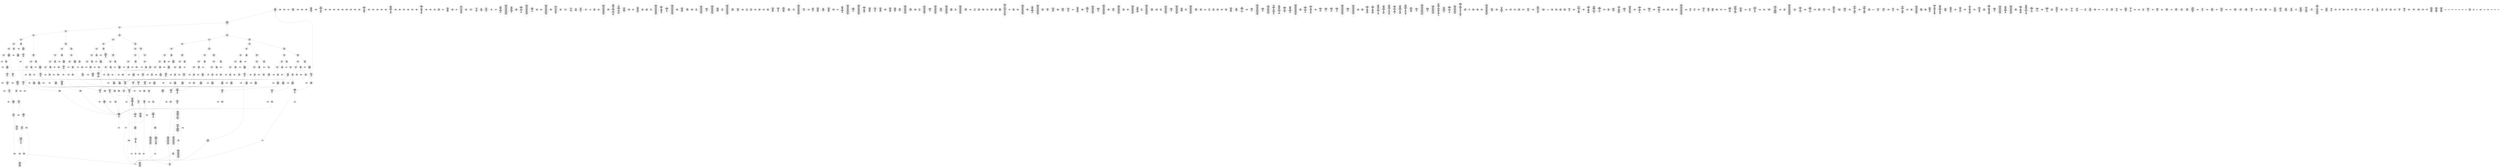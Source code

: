 /* Generated by GvGen v.1.0 (https://www.github.com/stricaud/gvgen) */

digraph G {
compound=true;
   node1 [label="[anywhere]"];
   node2 [label="# 0x0
PUSHX Data
PUSHX Data
MSTORE
PUSHX LogicData
CALLDATASIZE
LT
PUSHX Data
JUMPI
"];
   node3 [label="# 0xd
PUSHX Data
CALLDATALOAD
PUSHX BitData
SHR
PUSHX LogicData
GT
PUSHX Data
JUMPI
"];
   node4 [label="# 0x1e
PUSHX LogicData
GT
PUSHX Data
JUMPI
"];
   node5 [label="# 0x29
PUSHX LogicData
GT
PUSHX Data
JUMPI
"];
   node6 [label="# 0x34
PUSHX LogicData
GT
PUSHX Data
JUMPI
"];
   node7 [label="# 0x3f
PUSHX LogicData
EQ
PUSHX Data
JUMPI
"];
   node8 [label="# 0x4a
PUSHX LogicData
EQ
PUSHX Data
JUMPI
"];
   node9 [label="# 0x55
PUSHX LogicData
EQ
PUSHX Data
JUMPI
"];
   node10 [label="# 0x60
PUSHX LogicData
EQ
PUSHX Data
JUMPI
"];
   node11 [label="# 0x6b
PUSHX Data
REVERT
"];
   node12 [label="# 0x6f
JUMPDEST
PUSHX LogicData
EQ
PUSHX Data
JUMPI
"];
   node13 [label="# 0x7b
PUSHX LogicData
EQ
PUSHX Data
JUMPI
"];
   node14 [label="# 0x86
PUSHX LogicData
EQ
PUSHX Data
JUMPI
"];
   node15 [label="# 0x91
PUSHX Data
REVERT
"];
   node16 [label="# 0x95
JUMPDEST
PUSHX LogicData
GT
PUSHX Data
JUMPI
"];
   node17 [label="# 0xa1
PUSHX LogicData
EQ
PUSHX Data
JUMPI
"];
   node18 [label="# 0xac
PUSHX LogicData
EQ
PUSHX Data
JUMPI
"];
   node19 [label="# 0xb7
PUSHX LogicData
EQ
PUSHX Data
JUMPI
"];
   node20 [label="# 0xc2
PUSHX LogicData
EQ
PUSHX Data
JUMPI
"];
   node21 [label="# 0xcd
PUSHX Data
REVERT
"];
   node22 [label="# 0xd1
JUMPDEST
PUSHX LogicData
EQ
PUSHX Data
JUMPI
"];
   node23 [label="# 0xdd
PUSHX LogicData
EQ
PUSHX Data
JUMPI
"];
   node24 [label="# 0xe8
PUSHX LogicData
EQ
PUSHX Data
JUMPI
"];
   node25 [label="# 0xf3
PUSHX Data
REVERT
"];
   node26 [label="# 0xf7
JUMPDEST
PUSHX LogicData
GT
PUSHX Data
JUMPI
"];
   node27 [label="# 0x103
PUSHX LogicData
GT
PUSHX Data
JUMPI
"];
   node28 [label="# 0x10e
PUSHX LogicData
EQ
PUSHX Data
JUMPI
"];
   node29 [label="# 0x119
PUSHX LogicData
EQ
PUSHX Data
JUMPI
"];
   node30 [label="# 0x124
PUSHX LogicData
EQ
PUSHX Data
JUMPI
"];
   node31 [label="# 0x12f
PUSHX LogicData
EQ
PUSHX Data
JUMPI
"];
   node32 [label="# 0x13a
PUSHX Data
REVERT
"];
   node33 [label="# 0x13e
JUMPDEST
PUSHX LogicData
EQ
PUSHX Data
JUMPI
"];
   node34 [label="# 0x14a
PUSHX LogicData
EQ
PUSHX Data
JUMPI
"];
   node35 [label="# 0x155
PUSHX LogicData
EQ
PUSHX Data
JUMPI
"];
   node36 [label="# 0x160
PUSHX Data
REVERT
"];
   node37 [label="# 0x164
JUMPDEST
PUSHX LogicData
GT
PUSHX Data
JUMPI
"];
   node38 [label="# 0x170
PUSHX LogicData
EQ
PUSHX Data
JUMPI
"];
   node39 [label="# 0x17b
PUSHX LogicData
EQ
PUSHX Data
JUMPI
"];
   node40 [label="# 0x186
PUSHX LogicData
EQ
PUSHX Data
JUMPI
"];
   node41 [label="# 0x191
PUSHX Data
REVERT
"];
   node42 [label="# 0x195
JUMPDEST
PUSHX LogicData
EQ
PUSHX Data
JUMPI
"];
   node43 [label="# 0x1a1
PUSHX LogicData
EQ
PUSHX Data
JUMPI
"];
   node44 [label="# 0x1ac
PUSHX LogicData
EQ
PUSHX Data
JUMPI
"];
   node45 [label="# 0x1b7
PUSHX Data
REVERT
"];
   node46 [label="# 0x1bb
JUMPDEST
PUSHX LogicData
GT
PUSHX Data
JUMPI
"];
   node47 [label="# 0x1c7
PUSHX LogicData
GT
PUSHX Data
JUMPI
"];
   node48 [label="# 0x1d2
PUSHX LogicData
GT
PUSHX Data
JUMPI
"];
   node49 [label="# 0x1dd
PUSHX LogicData
EQ
PUSHX Data
JUMPI
"];
   node50 [label="# 0x1e8
PUSHX LogicData
EQ
PUSHX Data
JUMPI
"];
   node51 [label="# 0x1f3
PUSHX LogicData
EQ
PUSHX Data
JUMPI
"];
   node52 [label="# 0x1fe
PUSHX LogicData
EQ
PUSHX Data
JUMPI
"];
   node53 [label="# 0x209
PUSHX Data
REVERT
"];
   node54 [label="# 0x20d
JUMPDEST
PUSHX LogicData
EQ
PUSHX Data
JUMPI
"];
   node55 [label="# 0x219
PUSHX LogicData
EQ
PUSHX Data
JUMPI
"];
   node56 [label="# 0x224
PUSHX LogicData
EQ
PUSHX Data
JUMPI
"];
   node57 [label="# 0x22f
PUSHX Data
REVERT
"];
   node58 [label="# 0x233
JUMPDEST
PUSHX LogicData
GT
PUSHX Data
JUMPI
"];
   node59 [label="# 0x23f
PUSHX LogicData
EQ
PUSHX Data
JUMPI
"];
   node60 [label="# 0x24a
PUSHX LogicData
EQ
PUSHX Data
JUMPI
"];
   node61 [label="# 0x255
PUSHX LogicData
EQ
PUSHX Data
JUMPI
"];
   node62 [label="# 0x260
PUSHX Data
REVERT
"];
   node63 [label="# 0x264
JUMPDEST
PUSHX LogicData
EQ
PUSHX Data
JUMPI
"];
   node64 [label="# 0x270
PUSHX LogicData
EQ
PUSHX Data
JUMPI
"];
   node65 [label="# 0x27b
PUSHX LogicData
EQ
PUSHX Data
JUMPI
"];
   node66 [label="# 0x286
PUSHX Data
REVERT
"];
   node67 [label="# 0x28a
JUMPDEST
PUSHX LogicData
GT
PUSHX Data
JUMPI
"];
   node68 [label="# 0x296
PUSHX LogicData
GT
PUSHX Data
JUMPI
"];
   node69 [label="# 0x2a1
PUSHX LogicData
EQ
PUSHX Data
JUMPI
"];
   node70 [label="# 0x2ac
PUSHX LogicData
EQ
PUSHX Data
JUMPI
"];
   node71 [label="# 0x2b7
PUSHX LogicData
EQ
PUSHX Data
JUMPI
"];
   node72 [label="# 0x2c2
PUSHX LogicData
EQ
PUSHX Data
JUMPI
"];
   node73 [label="# 0x2cd
PUSHX Data
REVERT
"];
   node74 [label="# 0x2d1
JUMPDEST
PUSHX LogicData
EQ
PUSHX Data
JUMPI
"];
   node75 [label="# 0x2dd
PUSHX LogicData
EQ
PUSHX Data
JUMPI
"];
   node76 [label="# 0x2e8
PUSHX LogicData
EQ
PUSHX Data
JUMPI
"];
   node77 [label="# 0x2f3
PUSHX Data
REVERT
"];
   node78 [label="# 0x2f7
JUMPDEST
PUSHX LogicData
GT
PUSHX Data
JUMPI
"];
   node79 [label="# 0x303
PUSHX LogicData
EQ
PUSHX Data
JUMPI
"];
   node80 [label="# 0x30e
PUSHX LogicData
EQ
PUSHX Data
JUMPI
"];
   node81 [label="# 0x319
PUSHX LogicData
EQ
PUSHX Data
JUMPI
"];
   node82 [label="# 0x324
PUSHX Data
REVERT
"];
   node83 [label="# 0x328
JUMPDEST
PUSHX LogicData
EQ
PUSHX Data
JUMPI
"];
   node84 [label="# 0x334
PUSHX LogicData
EQ
PUSHX Data
JUMPI
"];
   node85 [label="# 0x33f
PUSHX LogicData
EQ
PUSHX Data
JUMPI
"];
   node86 [label="# 0x34a
JUMPDEST
PUSHX Data
REVERT
"];
   node87 [label="# 0x34f
JUMPDEST
CALLVALUE
ISZERO
PUSHX Data
JUMPI
"];
   node88 [label="# 0x357
PUSHX Data
REVERT
"];
   node89 [label="# 0x35b
JUMPDEST
PUSHX Data
PUSHX Data
CALLDATASIZE
PUSHX Data
PUSHX Data
JUMP
"];
   node90 [label="# 0x36a
JUMPDEST
PUSHX Data
JUMP
"];
   node91 [label="# 0x36f
JUMPDEST
PUSHX MemData
MLOAD
ISZERO
ISZERO
MSTORE
PUSHX ArithData
ADD
"];
   node92 [label="# 0x37b
JUMPDEST
PUSHX MemData
MLOAD
SUB
RETURN
"];
   node93 [label="# 0x384
JUMPDEST
CALLVALUE
ISZERO
PUSHX Data
JUMPI
"];
   node94 [label="# 0x38c
PUSHX Data
REVERT
"];
   node95 [label="# 0x390
JUMPDEST
PUSHX Data
PUSHX StorData
SLOAD
JUMP
"];
   node96 [label="# 0x39a
JUMPDEST
PUSHX MemData
MLOAD
MSTORE
PUSHX ArithData
ADD
PUSHX Data
JUMP
"];
   node97 [label="# 0x3a8
JUMPDEST
CALLVALUE
ISZERO
PUSHX Data
JUMPI
"];
   node98 [label="# 0x3b0
PUSHX Data
REVERT
"];
   node99 [label="# 0x3b4
JUMPDEST
PUSHX Data
PUSHX Data
CALLDATASIZE
PUSHX Data
PUSHX Data
JUMP
"];
   node100 [label="# 0x3c3
JUMPDEST
PUSHX Data
JUMP
"];
   node101 [label="# 0x3c8
JUMPDEST
STOP
"];
   node102 [label="# 0x3ca
JUMPDEST
CALLVALUE
ISZERO
PUSHX Data
JUMPI
"];
   node103 [label="# 0x3d2
PUSHX Data
REVERT
"];
   node104 [label="# 0x3d6
JUMPDEST
PUSHX Data
PUSHX Data
JUMP
"];
   node105 [label="# 0x3df
JUMPDEST
PUSHX MemData
MLOAD
PUSHX Data
PUSHX Data
JUMP
"];
   node106 [label="# 0x3ec
JUMPDEST
CALLVALUE
ISZERO
PUSHX Data
JUMPI
"];
   node107 [label="# 0x3f4
PUSHX Data
REVERT
"];
   node108 [label="# 0x3f8
JUMPDEST
PUSHX Data
PUSHX Data
CALLDATASIZE
PUSHX Data
PUSHX Data
JUMP
"];
   node109 [label="# 0x407
JUMPDEST
PUSHX Data
JUMP
"];
   node110 [label="# 0x40c
JUMPDEST
PUSHX MemData
MLOAD
PUSHX ArithData
PUSHX BitData
PUSHX BitData
SHL
SUB
AND
MSTORE
PUSHX ArithData
ADD
PUSHX Data
JUMP
"];
   node111 [label="# 0x424
JUMPDEST
CALLVALUE
ISZERO
PUSHX Data
JUMPI
"];
   node112 [label="# 0x42c
PUSHX Data
REVERT
"];
   node113 [label="# 0x430
JUMPDEST
PUSHX Data
PUSHX Data
CALLDATASIZE
PUSHX Data
PUSHX Data
JUMP
"];
   node114 [label="# 0x43f
JUMPDEST
PUSHX Data
JUMP
"];
   node115 [label="# 0x444
JUMPDEST
CALLVALUE
ISZERO
PUSHX Data
JUMPI
"];
   node116 [label="# 0x44c
PUSHX Data
REVERT
"];
   node117 [label="# 0x450
JUMPDEST
PUSHX Data
PUSHX Data
JUMP
"];
   node118 [label="# 0x459
JUMPDEST
CALLVALUE
ISZERO
PUSHX Data
JUMPI
"];
   node119 [label="# 0x461
PUSHX Data
REVERT
"];
   node120 [label="# 0x465
JUMPDEST
PUSHX StorData
SLOAD
PUSHX Data
JUMP
"];
   node121 [label="# 0x46e
JUMPDEST
CALLVALUE
ISZERO
PUSHX Data
JUMPI
"];
   node122 [label="# 0x476
PUSHX Data
REVERT
"];
   node123 [label="# 0x47a
JUMPDEST
PUSHX Data
PUSHX Data
CALLDATASIZE
PUSHX Data
PUSHX Data
JUMP
"];
   node124 [label="# 0x489
JUMPDEST
PUSHX Data
JUMP
"];
   node125 [label="# 0x48e
JUMPDEST
CALLVALUE
ISZERO
PUSHX Data
JUMPI
"];
   node126 [label="# 0x496
PUSHX Data
REVERT
"];
   node127 [label="# 0x49a
JUMPDEST
PUSHX Data
PUSHX Data
CALLDATASIZE
PUSHX Data
PUSHX Data
JUMP
"];
   node128 [label="# 0x4a9
JUMPDEST
PUSHX Data
MSTORE
PUSHX Data
PUSHX Data
MSTORE
PUSHX Data
SHA3
PUSHX ArithData
ADD
SLOAD
JUMP
"];
   node129 [label="# 0x4be
JUMPDEST
CALLVALUE
ISZERO
PUSHX Data
JUMPI
"];
   node130 [label="# 0x4c6
PUSHX Data
REVERT
"];
   node131 [label="# 0x4ca
JUMPDEST
PUSHX Data
PUSHX Data
CALLDATASIZE
PUSHX Data
PUSHX Data
JUMP
"];
   node132 [label="# 0x4d9
JUMPDEST
PUSHX Data
JUMP
"];
   node133 [label="# 0x4de
JUMPDEST
PUSHX Data
MLOAD
PUSHX ArithData
PUSHX BitData
PUSHX BitData
SHL
SUB
AND
MSTORE
PUSHX ArithData
ADD
MSTORE
ADD
PUSHX Data
JUMP
"];
   node134 [label="# 0x4fd
JUMPDEST
CALLVALUE
ISZERO
PUSHX Data
JUMPI
"];
   node135 [label="# 0x505
PUSHX Data
REVERT
"];
   node136 [label="# 0x509
JUMPDEST
PUSHX Data
PUSHX StorData
SLOAD
JUMP
"];
   node137 [label="# 0x513
JUMPDEST
CALLVALUE
ISZERO
PUSHX Data
JUMPI
"];
   node138 [label="# 0x51b
PUSHX Data
REVERT
"];
   node139 [label="# 0x51f
JUMPDEST
PUSHX Data
PUSHX Data
CALLDATASIZE
PUSHX Data
PUSHX Data
JUMP
"];
   node140 [label="# 0x52e
JUMPDEST
PUSHX Data
JUMP
"];
   node141 [label="# 0x533
JUMPDEST
CALLVALUE
ISZERO
PUSHX Data
JUMPI
"];
   node142 [label="# 0x53b
PUSHX Data
REVERT
"];
   node143 [label="# 0x53f
JUMPDEST
PUSHX Data
PUSHX Data
CALLDATASIZE
PUSHX Data
PUSHX Data
JUMP
"];
   node144 [label="# 0x54e
JUMPDEST
PUSHX Data
JUMP
"];
   node145 [label="# 0x553
JUMPDEST
CALLVALUE
ISZERO
PUSHX Data
JUMPI
"];
   node146 [label="# 0x55b
PUSHX Data
REVERT
"];
   node147 [label="# 0x55f
JUMPDEST
PUSHX Data
PUSHX Data
JUMP
"];
   node148 [label="# 0x569
JUMPDEST
CALLVALUE
ISZERO
PUSHX Data
JUMPI
"];
   node149 [label="# 0x571
PUSHX Data
REVERT
"];
   node150 [label="# 0x575
JUMPDEST
PUSHX Data
PUSHX Data
CALLDATASIZE
PUSHX Data
PUSHX Data
JUMP
"];
   node151 [label="# 0x584
JUMPDEST
PUSHX Data
JUMP
"];
   node152 [label="# 0x589
JUMPDEST
CALLVALUE
ISZERO
PUSHX Data
JUMPI
"];
   node153 [label="# 0x591
PUSHX Data
REVERT
"];
   node154 [label="# 0x595
JUMPDEST
PUSHX Data
PUSHX Data
CALLDATASIZE
PUSHX Data
PUSHX Data
JUMP
"];
   node155 [label="# 0x5a4
JUMPDEST
PUSHX Data
JUMP
"];
   node156 [label="# 0x5a9
JUMPDEST
CALLVALUE
ISZERO
PUSHX Data
JUMPI
"];
   node157 [label="# 0x5b1
PUSHX Data
REVERT
"];
   node158 [label="# 0x5b5
JUMPDEST
PUSHX Data
PUSHX Data
CALLDATASIZE
PUSHX Data
PUSHX Data
JUMP
"];
   node159 [label="# 0x5c4
JUMPDEST
PUSHX Data
JUMP
"];
   node160 [label="# 0x5c9
JUMPDEST
CALLVALUE
ISZERO
PUSHX Data
JUMPI
"];
   node161 [label="# 0x5d1
PUSHX Data
REVERT
"];
   node162 [label="# 0x5d5
JUMPDEST
PUSHX Data
PUSHX Data
JUMP
"];
   node163 [label="# 0x5de
JUMPDEST
CALLVALUE
ISZERO
PUSHX Data
JUMPI
"];
   node164 [label="# 0x5e6
PUSHX Data
REVERT
"];
   node165 [label="# 0x5ea
JUMPDEST
PUSHX Data
PUSHX Data
CALLDATASIZE
PUSHX Data
PUSHX Data
JUMP
"];
   node166 [label="# 0x5f9
JUMPDEST
PUSHX Data
JUMP
"];
   node167 [label="# 0x5fe
JUMPDEST
CALLVALUE
ISZERO
PUSHX Data
JUMPI
"];
   node168 [label="# 0x606
PUSHX Data
REVERT
"];
   node169 [label="# 0x60a
JUMPDEST
PUSHX StorData
SLOAD
PUSHX Data
PUSHX BitData
AND
JUMP
"];
   node170 [label="# 0x618
JUMPDEST
CALLVALUE
ISZERO
PUSHX Data
JUMPI
"];
   node171 [label="# 0x620
PUSHX Data
REVERT
"];
   node172 [label="# 0x624
JUMPDEST
PUSHX Data
PUSHX Data
CALLDATASIZE
PUSHX Data
PUSHX Data
JUMP
"];
   node173 [label="# 0x633
JUMPDEST
PUSHX Data
JUMP
"];
   node174 [label="# 0x638
JUMPDEST
CALLVALUE
ISZERO
PUSHX Data
JUMPI
"];
   node175 [label="# 0x640
PUSHX Data
REVERT
"];
   node176 [label="# 0x644
JUMPDEST
PUSHX Data
PUSHX Data
CALLDATASIZE
PUSHX Data
PUSHX Data
JUMP
"];
   node177 [label="# 0x653
JUMPDEST
PUSHX Data
JUMP
"];
   node178 [label="# 0x658
JUMPDEST
CALLVALUE
ISZERO
PUSHX Data
JUMPI
"];
   node179 [label="# 0x660
PUSHX Data
REVERT
"];
   node180 [label="# 0x664
JUMPDEST
PUSHX Data
PUSHX Data
CALLDATASIZE
PUSHX Data
PUSHX Data
JUMP
"];
   node181 [label="# 0x673
JUMPDEST
PUSHX Data
JUMP
"];
   node182 [label="# 0x678
JUMPDEST
CALLVALUE
ISZERO
PUSHX Data
JUMPI
"];
   node183 [label="# 0x680
PUSHX Data
REVERT
"];
   node184 [label="# 0x684
JUMPDEST
PUSHX Data
PUSHX Data
CALLDATASIZE
PUSHX Data
PUSHX Data
JUMP
"];
   node185 [label="# 0x693
JUMPDEST
PUSHX ArithData
PUSHX BitData
PUSHX BitData
SHL
SUB
AND
PUSHX Data
MSTORE
PUSHX Data
PUSHX Data
MSTORE
PUSHX Data
SHA3
SLOAD
JUMP
"];
   node186 [label="# 0x6ae
JUMPDEST
CALLVALUE
ISZERO
PUSHX Data
JUMPI
"];
   node187 [label="# 0x6b6
PUSHX Data
REVERT
"];
   node188 [label="# 0x6ba
JUMPDEST
PUSHX Data
PUSHX Data
CALLDATASIZE
PUSHX Data
PUSHX Data
JUMP
"];
   node189 [label="# 0x6c9
JUMPDEST
PUSHX Data
JUMP
"];
   node190 [label="# 0x6ce
JUMPDEST
CALLVALUE
ISZERO
PUSHX Data
JUMPI
"];
   node191 [label="# 0x6d6
PUSHX Data
REVERT
"];
   node192 [label="# 0x6da
JUMPDEST
PUSHX Data
PUSHX Data
JUMP
"];
   node193 [label="# 0x6e3
JUMPDEST
CALLVALUE
ISZERO
PUSHX Data
JUMPI
"];
   node194 [label="# 0x6eb
PUSHX Data
REVERT
"];
   node195 [label="# 0x6ef
JUMPDEST
PUSHX StorData
SLOAD
PUSHX Data
PUSHX BitData
AND
JUMP
"];
   node196 [label="# 0x6fd
JUMPDEST
CALLVALUE
ISZERO
PUSHX Data
JUMPI
"];
   node197 [label="# 0x705
PUSHX Data
REVERT
"];
   node198 [label="# 0x709
JUMPDEST
PUSHX Data
PUSHX Data
CALLDATASIZE
PUSHX Data
PUSHX Data
JUMP
"];
   node199 [label="# 0x718
JUMPDEST
PUSHX Data
JUMP
"];
   node200 [label="# 0x71d
JUMPDEST
CALLVALUE
ISZERO
PUSHX Data
JUMPI
"];
   node201 [label="# 0x725
PUSHX Data
REVERT
"];
   node202 [label="# 0x729
JUMPDEST
PUSHX Data
PUSHX Data
JUMP
"];
   node203 [label="# 0x732
JUMPDEST
CALLVALUE
ISZERO
PUSHX Data
JUMPI
"];
   node204 [label="# 0x73a
PUSHX Data
REVERT
"];
   node205 [label="# 0x73e
JUMPDEST
PUSHX Data
PUSHX Data
JUMP
"];
   node206 [label="# 0x74e
JUMPDEST
CALLVALUE
ISZERO
PUSHX Data
JUMPI
"];
   node207 [label="# 0x756
PUSHX Data
REVERT
"];
   node208 [label="# 0x75a
JUMPDEST
PUSHX Data
PUSHX Data
CALLDATASIZE
PUSHX Data
PUSHX Data
JUMP
"];
   node209 [label="# 0x769
JUMPDEST
PUSHX Data
JUMP
"];
   node210 [label="# 0x76e
JUMPDEST
CALLVALUE
ISZERO
PUSHX Data
JUMPI
"];
   node211 [label="# 0x776
PUSHX Data
REVERT
"];
   node212 [label="# 0x77a
JUMPDEST
PUSHX Data
PUSHX Data
CALLDATASIZE
PUSHX Data
PUSHX Data
JUMP
"];
   node213 [label="# 0x789
JUMPDEST
PUSHX Data
JUMP
"];
   node214 [label="# 0x78e
JUMPDEST
CALLVALUE
ISZERO
PUSHX Data
JUMPI
"];
   node215 [label="# 0x796
PUSHX Data
REVERT
"];
   node216 [label="# 0x79a
JUMPDEST
PUSHX Data
PUSHX Data
CALLDATASIZE
PUSHX Data
PUSHX Data
JUMP
"];
   node217 [label="# 0x7a9
JUMPDEST
PUSHX Data
JUMP
"];
   node218 [label="# 0x7ae
JUMPDEST
CALLVALUE
ISZERO
PUSHX Data
JUMPI
"];
   node219 [label="# 0x7b6
PUSHX Data
REVERT
"];
   node220 [label="# 0x7ba
JUMPDEST
PUSHX StorData
SLOAD
PUSHX ArithData
PUSHX BitData
PUSHX BitData
SHL
SUB
AND
PUSHX Data
JUMP
"];
   node221 [label="# 0x7cc
JUMPDEST
CALLVALUE
ISZERO
PUSHX Data
JUMPI
"];
   node222 [label="# 0x7d4
PUSHX Data
REVERT
"];
   node223 [label="# 0x7d8
JUMPDEST
PUSHX Data
PUSHX Data
CALLDATASIZE
PUSHX Data
PUSHX Data
JUMP
"];
   node224 [label="# 0x7e7
JUMPDEST
PUSHX Data
MSTORE
PUSHX Data
PUSHX Data
MSTORE
PUSHX Data
SHA3
PUSHX ArithData
PUSHX BitData
PUSHX BitData
SHL
SUB
AND
MSTORE
MSTORE
SHA3
SLOAD
PUSHX BitData
AND
JUMP
"];
   node225 [label="# 0x812
JUMPDEST
CALLVALUE
ISZERO
PUSHX Data
JUMPI
"];
   node226 [label="# 0x81a
PUSHX Data
REVERT
"];
   node227 [label="# 0x81e
JUMPDEST
PUSHX Data
PUSHX Data
JUMP
"];
   node228 [label="# 0x846
JUMPDEST
CALLVALUE
ISZERO
PUSHX Data
JUMPI
"];
   node229 [label="# 0x84e
PUSHX Data
REVERT
"];
   node230 [label="# 0x852
JUMPDEST
PUSHX Data
PUSHX MemData
MLOAD
PUSHX Data
PUSHX Data
CODECOPY
MLOAD
MSTORE
JUMP
"];
   node231 [label="# 0x868
JUMPDEST
CALLVALUE
ISZERO
PUSHX Data
JUMPI
"];
   node232 [label="# 0x870
PUSHX Data
REVERT
"];
   node233 [label="# 0x874
JUMPDEST
PUSHX Data
PUSHX Data
JUMP
"];
   node234 [label="# 0x87d
JUMPDEST
PUSHX Data
PUSHX Data
CALLDATASIZE
PUSHX Data
PUSHX Data
JUMP
"];
   node235 [label="# 0x88b
JUMPDEST
PUSHX Data
JUMP
"];
   node236 [label="# 0x890
JUMPDEST
CALLVALUE
ISZERO
PUSHX Data
JUMPI
"];
   node237 [label="# 0x898
PUSHX Data
REVERT
"];
   node238 [label="# 0x89c
JUMPDEST
PUSHX Data
PUSHX Data
JUMP
"];
   node239 [label="# 0x8a5
JUMPDEST
CALLVALUE
ISZERO
PUSHX Data
JUMPI
"];
   node240 [label="# 0x8ad
PUSHX Data
REVERT
"];
   node241 [label="# 0x8b1
JUMPDEST
PUSHX Data
PUSHX Data
CALLDATASIZE
PUSHX Data
PUSHX Data
JUMP
"];
   node242 [label="# 0x8c0
JUMPDEST
PUSHX Data
JUMP
"];
   node243 [label="# 0x8c5
JUMPDEST
CALLVALUE
ISZERO
PUSHX Data
JUMPI
"];
   node244 [label="# 0x8cd
PUSHX Data
REVERT
"];
   node245 [label="# 0x8d1
JUMPDEST
PUSHX Data
PUSHX Data
JUMP
"];
   node246 [label="# 0x8da
JUMPDEST
CALLVALUE
ISZERO
PUSHX Data
JUMPI
"];
   node247 [label="# 0x8e2
PUSHX Data
REVERT
"];
   node248 [label="# 0x8e6
JUMPDEST
PUSHX Data
PUSHX Data
JUMP
"];
   node249 [label="# 0x8ef
JUMPDEST
CALLVALUE
ISZERO
PUSHX Data
JUMPI
"];
   node250 [label="# 0x8f7
PUSHX Data
REVERT
"];
   node251 [label="# 0x8fb
JUMPDEST
PUSHX Data
PUSHX Data
CALLDATASIZE
PUSHX Data
PUSHX Data
JUMP
"];
   node252 [label="# 0x90a
JUMPDEST
PUSHX Data
JUMP
"];
   node253 [label="# 0x90f
JUMPDEST
CALLVALUE
ISZERO
PUSHX Data
JUMPI
"];
   node254 [label="# 0x917
PUSHX Data
REVERT
"];
   node255 [label="# 0x91b
JUMPDEST
PUSHX Data
PUSHX Data
CALLDATASIZE
PUSHX Data
PUSHX Data
JUMP
"];
   node256 [label="# 0x92a
JUMPDEST
PUSHX Data
JUMP
"];
   node257 [label="# 0x92f
JUMPDEST
CALLVALUE
ISZERO
PUSHX Data
JUMPI
"];
   node258 [label="# 0x937
PUSHX Data
REVERT
"];
   node259 [label="# 0x93b
JUMPDEST
PUSHX Data
PUSHX Data
CALLDATASIZE
PUSHX Data
PUSHX Data
JUMP
"];
   node260 [label="# 0x94a
JUMPDEST
PUSHX Data
JUMP
"];
   node261 [label="# 0x94f
JUMPDEST
CALLVALUE
ISZERO
PUSHX Data
JUMPI
"];
   node262 [label="# 0x957
PUSHX Data
REVERT
"];
   node263 [label="# 0x95b
JUMPDEST
PUSHX Data
PUSHX Data
CALLDATASIZE
PUSHX Data
PUSHX Data
JUMP
"];
   node264 [label="# 0x96a
JUMPDEST
PUSHX Data
JUMP
"];
   node265 [label="# 0x96f
JUMPDEST
CALLVALUE
ISZERO
PUSHX Data
JUMPI
"];
   node266 [label="# 0x977
PUSHX Data
REVERT
"];
   node267 [label="# 0x97b
JUMPDEST
PUSHX Data
PUSHX Data
CALLDATASIZE
PUSHX Data
PUSHX Data
JUMP
"];
   node268 [label="# 0x98a
JUMPDEST
PUSHX ArithData
PUSHX BitData
PUSHX BitData
SHL
SUB
AND
PUSHX Data
MSTORE
PUSHX Data
PUSHX Data
MSTORE
PUSHX Data
SHA3
AND
MSTORE
MSTORE
SHA3
SLOAD
PUSHX BitData
AND
JUMP
"];
   node269 [label="# 0x9b8
JUMPDEST
CALLVALUE
ISZERO
PUSHX Data
JUMPI
"];
   node270 [label="# 0x9c0
PUSHX Data
REVERT
"];
   node271 [label="# 0x9c4
JUMPDEST
PUSHX Data
PUSHX Data
CALLDATASIZE
PUSHX Data
PUSHX Data
JUMP
"];
   node272 [label="# 0x9d3
JUMPDEST
PUSHX Data
JUMP
"];
   node273 [label="# 0x9d8
JUMPDEST
PUSHX Data
PUSHX Data
CALLDATASIZE
PUSHX Data
PUSHX Data
JUMP
"];
   node274 [label="# 0x9e6
JUMPDEST
PUSHX Data
JUMP
"];
   node275 [label="# 0x9eb
JUMPDEST
CALLVALUE
ISZERO
PUSHX Data
JUMPI
"];
   node276 [label="# 0x9f3
PUSHX Data
REVERT
"];
   node277 [label="# 0x9f7
JUMPDEST
PUSHX Data
PUSHX Data
CALLDATASIZE
PUSHX Data
PUSHX Data
JUMP
"];
   node278 [label="# 0xa06
JUMPDEST
PUSHX Data
JUMP
"];
   node279 [label="# 0xa0b
JUMPDEST
PUSHX Data
PUSHX Data
PUSHX Data
JUMP
"];
   node280 [label="# 0xa16
JUMPDEST
JUMP
"];
   node281 [label="# 0xa1c
JUMPDEST
PUSHX MemData
MLOAD
PUSHX Data
PUSHX Data
CODECOPY
MLOAD
MSTORE
PUSHX Data
PUSHX Data
JUMP
"];
   node282 [label="# 0xa34
JUMPDEST
PUSHX Data
PUSHX Data
JUMP
"];
   node283 [label="# 0xa3e
JUMPDEST
JUMP
"];
   node284 [label="# 0xa43
JUMPDEST
PUSHX Data
PUSHX StorData
SLOAD
PUSHX Data
PUSHX Data
JUMP
"];
   node285 [label="# 0xa52
JUMPDEST
PUSHX ArithData
ADD
PUSHX ArithData
DIV
MUL
PUSHX ArithData
ADD
PUSHX MemData
MLOAD
ADD
PUSHX Data
MSTORE
MSTORE
PUSHX ArithData
ADD
SLOAD
PUSHX Data
PUSHX Data
JUMP
"];
   node286 [label="# 0xa7e
JUMPDEST
ISZERO
PUSHX Data
JUMPI
"];
   node287 [label="# 0xa85
PUSHX LogicData
LT
PUSHX Data
JUMPI
"];
   node288 [label="# 0xa8d
PUSHX ArithData
SLOAD
DIV
MUL
MSTORE
PUSHX ArithData
ADD
PUSHX Data
JUMP
"];
   node289 [label="# 0xaa0
JUMPDEST
ADD
PUSHX Data
MSTORE
PUSHX Data
PUSHX Data
SHA3
"];
   node290 [label="# 0xaae
JUMPDEST
SLOAD
MSTORE
PUSHX ArithData
ADD
PUSHX ArithData
ADD
GT
PUSHX Data
JUMPI
"];
   node291 [label="# 0xac2
SUB
PUSHX BitData
AND
ADD
"];
   node292 [label="# 0xacb
JUMPDEST
JUMP
"];
   node293 [label="# 0xad5
JUMPDEST
PUSHX Data
MSTORE
PUSHX Data
PUSHX Data
MSTORE
PUSHX Data
SHA3
SLOAD
PUSHX ArithData
PUSHX BitData
PUSHX BitData
SHL
SUB
AND
PUSHX Data
JUMPI
"];
   node294 [label="# 0xaf2
PUSHX MemData
MLOAD
PUSHX BitData
PUSHX BitData
SHL
MSTORE
PUSHX Data
PUSHX ArithData
ADD
MSTORE
PUSHX Data
PUSHX ArithData
ADD
MSTORE
PUSHX Data
PUSHX ArithData
ADD
MSTORE
PUSHX BitData
PUSHX BitData
SHL
PUSHX ArithData
ADD
MSTORE
PUSHX ArithData
ADD
"];
   node295 [label="# 0xb4a
JUMPDEST
PUSHX MemData
MLOAD
SUB
REVERT
"];
   node296 [label="# 0xb53
JUMPDEST
PUSHX Data
MSTORE
PUSHX Data
PUSHX Data
MSTORE
PUSHX Data
SHA3
SLOAD
PUSHX ArithData
PUSHX BitData
PUSHX BitData
SHL
SUB
AND
JUMP
"];
   node297 [label="# 0xb6f
JUMPDEST
PUSHX Data
PUSHX Data
PUSHX Data
JUMP
"];
   node298 [label="# 0xb7a
JUMPDEST
PUSHX ArithData
PUSHX BitData
PUSHX BitData
SHL
SUB
AND
PUSHX ArithData
PUSHX BitData
PUSHX BitData
SHL
SUB
AND
EQ
ISZERO
PUSHX Data
JUMPI
"];
   node299 [label="# 0xb97
PUSHX MemData
MLOAD
PUSHX BitData
PUSHX BitData
SHL
MSTORE
PUSHX Data
PUSHX ArithData
ADD
MSTORE
PUSHX Data
PUSHX ArithData
ADD
MSTORE
PUSHX Data
PUSHX ArithData
ADD
MSTORE
PUSHX Data
PUSHX ArithData
ADD
MSTORE
PUSHX ArithData
ADD
PUSHX Data
JUMP
"];
   node300 [label="# 0xc04
JUMPDEST
CALLER
PUSHX ArithData
PUSHX BitData
PUSHX BitData
SHL
SUB
AND
EQ
PUSHX Data
JUMPI
"];
   node301 [label="# 0xc16
PUSHX Data
CALLER
PUSHX Data
JUMP
"];
   node302 [label="# 0xc20
JUMPDEST
PUSHX Data
JUMPI
"];
   node303 [label="# 0xc25
PUSHX MemData
MLOAD
PUSHX BitData
PUSHX BitData
SHL
MSTORE
PUSHX Data
PUSHX ArithData
ADD
MSTORE
PUSHX Data
PUSHX ArithData
ADD
MSTORE
PUSHX Data
PUSHX ArithData
ADD
MSTORE
PUSHX Data
PUSHX ArithData
ADD
MSTORE
PUSHX ArithData
ADD
PUSHX Data
JUMP
"];
   node304 [label="# 0xc92
JUMPDEST
PUSHX Data
PUSHX Data
JUMP
"];
   node305 [label="# 0xc9c
JUMPDEST
PUSHX StorData
SLOAD
PUSHX Data
PUSHX Data
JUMP
"];
   node306 [label="# 0xca9
JUMPDEST
PUSHX ArithData
ADD
PUSHX ArithData
DIV
MUL
PUSHX ArithData
ADD
PUSHX MemData
MLOAD
ADD
PUSHX Data
MSTORE
MSTORE
PUSHX ArithData
ADD
SLOAD
PUSHX Data
PUSHX Data
JUMP
"];
   node307 [label="# 0xcd5
JUMPDEST
ISZERO
PUSHX Data
JUMPI
"];
   node308 [label="# 0xcdc
PUSHX LogicData
LT
PUSHX Data
JUMPI
"];
   node309 [label="# 0xce4
PUSHX ArithData
SLOAD
DIV
MUL
MSTORE
PUSHX ArithData
ADD
PUSHX Data
JUMP
"];
   node310 [label="# 0xcf7
JUMPDEST
ADD
PUSHX Data
MSTORE
PUSHX Data
PUSHX Data
SHA3
"];
   node311 [label="# 0xd05
JUMPDEST
SLOAD
MSTORE
PUSHX ArithData
ADD
PUSHX ArithData
ADD
GT
PUSHX Data
JUMPI
"];
   node312 [label="# 0xd19
SUB
PUSHX BitData
AND
ADD
"];
   node313 [label="# 0xd22
JUMPDEST
JUMP
"];
   node314 [label="# 0xd2a
JUMPDEST
PUSHX Data
CALLER
PUSHX Data
JUMP
"];
   node315 [label="# 0xd34
JUMPDEST
PUSHX Data
JUMPI
"];
   node316 [label="# 0xd39
PUSHX MemData
MLOAD
PUSHX BitData
PUSHX BitData
SHL
MSTORE
PUSHX Data
PUSHX ArithData
ADD
MSTORE
PUSHX Data
PUSHX ArithData
ADD
MSTORE
PUSHX Data
PUSHX ArithData
ADD
MSTORE
PUSHX Data
PUSHX ArithData
ADD
MSTORE
PUSHX ArithData
ADD
PUSHX Data
JUMP
"];
   node317 [label="# 0xda6
JUMPDEST
PUSHX Data
PUSHX Data
JUMP
"];
   node318 [label="# 0xdb1
JUMPDEST
PUSHX Data
MSTORE
PUSHX Data
PUSHX ArithData
MSTORE
PUSHX Data
SHA3
MLOAD
ADD
MSTORE
SLOAD
PUSHX ArithData
PUSHX BitData
PUSHX BitData
SHL
SUB
AND
MSTORE
PUSHX BitData
PUSHX BitData
SHL
DIV
PUSHX BitData
AND
ADD
MSTORE
PUSHX Data
JUMPI
"];
   node319 [label="# 0xdfc
PUSHX Data
MLOAD
ADD
MSTORE
PUSHX StorData
SLOAD
PUSHX ArithData
PUSHX BitData
PUSHX BitData
SHL
SUB
AND
MSTORE
PUSHX BitData
PUSHX BitData
SHL
DIV
PUSHX BitData
AND
PUSHX ArithData
ADD
MSTORE
"];
   node320 [label="# 0xe30
JUMPDEST
PUSHX ArithData
ADD
MLOAD
PUSHX Data
PUSHX Data
PUSHX Data
PUSHX BitData
AND
PUSHX Data
JUMP
"];
   node321 [label="# 0xe54
JUMPDEST
PUSHX Data
PUSHX Data
JUMP
"];
   node322 [label="# 0xe5e
JUMPDEST
MLOAD
JUMP
"];
   node323 [label="# 0xe6c
JUMPDEST
PUSHX Data
MSTORE
PUSHX Data
PUSHX Data
MSTORE
PUSHX Data
SHA3
PUSHX ArithData
ADD
SLOAD
PUSHX Data
PUSHX Data
JUMP
"];
   node324 [label="# 0xe87
JUMPDEST
PUSHX Data
PUSHX Data
JUMP
"];
   node325 [label="# 0xe91
JUMPDEST
PUSHX Data
PUSHX Data
PUSHX Data
JUMP
"];
   node326 [label="# 0xe9c
JUMPDEST
LT
PUSHX Data
JUMPI
"];
   node327 [label="# 0xea3
PUSHX MemData
MLOAD
PUSHX BitData
PUSHX BitData
SHL
MSTORE
PUSHX Data
PUSHX ArithData
ADD
MSTORE
PUSHX Data
PUSHX ArithData
ADD
MSTORE
PUSHX Data
PUSHX ArithData
ADD
MSTORE
PUSHX Data
PUSHX ArithData
ADD
MSTORE
PUSHX ArithData
ADD
PUSHX Data
JUMP
"];
   node328 [label="# 0xf10
JUMPDEST
PUSHX ArithData
PUSHX BitData
PUSHX BitData
SHL
SUB
AND
PUSHX Data
MSTORE
PUSHX Data
PUSHX Data
MSTORE
PUSHX Data
SHA3
MSTORE
MSTORE
SHA3
SLOAD
JUMP
"];
   node329 [label="# 0xf39
JUMPDEST
PUSHX ArithData
PUSHX BitData
PUSHX BitData
SHL
SUB
AND
CALLER
EQ
PUSHX Data
JUMPI
"];
   node330 [label="# 0xf4a
PUSHX MemData
MLOAD
PUSHX BitData
PUSHX BitData
SHL
MSTORE
PUSHX Data
PUSHX ArithData
ADD
MSTORE
PUSHX Data
PUSHX ArithData
ADD
MSTORE
PUSHX Data
PUSHX ArithData
ADD
MSTORE
PUSHX Data
PUSHX ArithData
ADD
MSTORE
PUSHX ArithData
ADD
PUSHX Data
JUMP
"];
   node331 [label="# 0xfb7
JUMPDEST
PUSHX Data
PUSHX Data
JUMP
"];
   node332 [label="# 0xfc1
JUMPDEST
JUMP
"];
   node333 [label="# 0xfc5
JUMPDEST
PUSHX MemData
MLOAD
PUSHX Data
PUSHX Data
CODECOPY
MLOAD
MSTORE
PUSHX Data
PUSHX Data
JUMP
"];
   node334 [label="# 0xfdd
JUMPDEST
PUSHX Data
PUSHX Data
PUSHX StorData
SLOAD
JUMP
"];
   node335 [label="# 0xfeb
JUMPDEST
PUSHX Data
PUSHX Data
JUMP
"];
   node336 [label="# 0xff5
JUMPDEST
GT
ISZERO
PUSHX Data
JUMPI
"];
   node337 [label="# 0xffc
PUSHX MemData
MLOAD
PUSHX BitData
PUSHX BitData
SHL
MSTORE
PUSHX Data
PUSHX ArithData
ADD
MSTORE
PUSHX ArithData
ADD
MSTORE
PUSHX Data
PUSHX ArithData
ADD
MSTORE
PUSHX ArithData
ADD
PUSHX Data
JUMP
"];
   node338 [label="# 0x1043
JUMPDEST
PUSHX LogicData
PUSHX StorData
SLOAD
EQ
ISZERO
PUSHX Data
JUMPI
"];
   node339 [label="# 0x104f
PUSHX MemData
MLOAD
PUSHX BitData
PUSHX BitData
SHL
MSTORE
PUSHX Data
PUSHX ArithData
ADD
MSTORE
PUSHX Data
PUSHX ArithData
ADD
MSTORE
PUSHX Data
PUSHX ArithData
ADD
MSTORE
PUSHX ArithData
ADD
PUSHX Data
JUMP
"];
   node340 [label="# 0x1096
JUMPDEST
PUSHX Data
PUSHX Data
SSTORE
PUSHX StorData
SLOAD
PUSHX Data
PUSHX Data
PUSHX Data
JUMP
"];
   node341 [label="# 0x10ac
JUMPDEST
GT
ISZERO
PUSHX Data
JUMPI
"];
   node342 [label="# 0x10b3
PUSHX MemData
MLOAD
PUSHX BitData
PUSHX BitData
SHL
MSTORE
PUSHX Data
PUSHX ArithData
ADD
MSTORE
PUSHX Data
PUSHX ArithData
ADD
MSTORE
PUSHX Data
PUSHX ArithData
ADD
MSTORE
PUSHX Data
PUSHX ArithData
ADD
MSTORE
PUSHX ArithData
ADD
PUSHX Data
JUMP
"];
   node343 [label="# 0x1120
JUMPDEST
PUSHX Data
PUSHX Data
PUSHX StorData
SLOAD
JUMP
"];
   node344 [label="# 0x112b
JUMPDEST
PUSHX StorData
PUSHX Data
SLOAD
PUSHX Data
PUSHX Data
JUMP
"];
   node345 [label="# 0x113f
JUMPDEST
SSTORE
PUSHX Data
"];
   node346 [label="# 0x1148
JUMPDEST
LT
ISZERO
PUSHX Data
JUMPI
"];
   node347 [label="# 0x1151
PUSHX Data
CALLER
PUSHX Data
PUSHX Data
JUMP
"];
   node348 [label="# 0x115e
JUMPDEST
PUSHX Data
JUMP
"];
   node349 [label="# 0x1163
JUMPDEST
PUSHX Data
PUSHX Data
JUMP
"];
   node350 [label="# 0x116d
JUMPDEST
PUSHX Data
JUMP
"];
   node351 [label="# 0x1175
JUMPDEST
PUSHX Data
PUSHX Data
SSTORE
JUMP
"];
   node352 [label="# 0x1181
JUMPDEST
PUSHX MemData
MLOAD
PUSHX Data
PUSHX Data
CODECOPY
MLOAD
MSTORE
PUSHX Data
PUSHX Data
JUMP
"];
   node353 [label="# 0x1199
JUMPDEST
PUSHX StorData
SLOAD
PUSHX BitData
NOT
AND
ISZERO
ISZERO
OR
SSTORE
JUMP
"];
   node354 [label="# 0x11ab
JUMPDEST
PUSHX StorData
SLOAD
PUSHX ArithData
PUSHX BitData
PUSHX BitData
SHL
SUB
AND
CALLER
EQ
PUSHX Data
JUMPI
"];
   node355 [label="# 0x11be
PUSHX MemData
MLOAD
PUSHX BitData
PUSHX BitData
SHL
MSTORE
PUSHX Data
PUSHX ArithData
ADD
MSTORE
PUSHX ArithData
ADD
MSTORE
PUSHX Data
PUSHX ArithData
ADD
MSTORE
PUSHX ArithData
ADD
PUSHX Data
JUMP
"];
   node356 [label="# 0x1205
JUMPDEST
PUSHX LogicData
PUSHX StorData
SLOAD
EQ
ISZERO
PUSHX Data
JUMPI
"];
   node357 [label="# 0x1211
PUSHX MemData
MLOAD
PUSHX BitData
PUSHX BitData
SHL
MSTORE
PUSHX Data
PUSHX ArithData
ADD
MSTORE
PUSHX Data
PUSHX ArithData
ADD
MSTORE
PUSHX Data
PUSHX ArithData
ADD
MSTORE
PUSHX ArithData
ADD
PUSHX Data
JUMP
"];
   node358 [label="# 0x1258
JUMPDEST
PUSHX Data
PUSHX Data
SSTORE
PUSHX MemData
MLOAD
PUSHX Data
PUSHX ArithData
PUSHX BitData
PUSHX BitData
SHL
SUB
PUSHX BitData
AND
SELFBALANCE
GAS
CALL
RETURNDATASIZE
PUSHX LogicData
EQ
PUSHX Data
JUMPI
"];
   node359 [label="# 0x12a7
PUSHX MemData
MLOAD
PUSHX BitData
NOT
PUSHX ArithData
RETURNDATASIZE
ADD
AND
ADD
PUSHX Data
MSTORE
RETURNDATASIZE
MSTORE
RETURNDATASIZE
PUSHX Data
PUSHX ArithData
ADD
RETURNDATACOPY
PUSHX Data
JUMP
"];
   node360 [label="# 0x12c8
JUMPDEST
PUSHX Data
"];
   node361 [label="# 0x12cd
JUMPDEST
PUSHX Data
JUMPI
"];
   node362 [label="# 0x12d7
PUSHX MemData
MLOAD
PUSHX BitData
PUSHX BitData
SHL
MSTORE
PUSHX Data
PUSHX ArithData
ADD
MSTORE
PUSHX Data
PUSHX ArithData
ADD
MSTORE
PUSHX Data
PUSHX ArithData
ADD
MSTORE
PUSHX ArithData
ADD
PUSHX Data
JUMP
"];
   node363 [label="# 0x131e
JUMPDEST
PUSHX Data
PUSHX Data
SSTORE
JUMP
"];
   node364 [label="# 0x1326
JUMPDEST
PUSHX Data
PUSHX MemData
MLOAD
PUSHX ArithData
ADD
PUSHX Data
MSTORE
PUSHX Data
MSTORE
PUSHX Data
JUMP
"];
   node365 [label="# 0x1341
JUMPDEST
PUSHX Data
PUSHX Data
PUSHX StorData
SLOAD
JUMP
"];
   node366 [label="# 0x134c
JUMPDEST
LT
PUSHX Data
JUMPI
"];
   node367 [label="# 0x1353
PUSHX MemData
MLOAD
PUSHX BitData
PUSHX BitData
SHL
MSTORE
PUSHX Data
PUSHX ArithData
ADD
MSTORE
PUSHX Data
PUSHX ArithData
ADD
MSTORE
PUSHX Data
PUSHX ArithData
ADD
MSTORE
PUSHX Data
PUSHX ArithData
ADD
MSTORE
PUSHX ArithData
ADD
PUSHX Data
JUMP
"];
   node368 [label="# 0x13c0
JUMPDEST
PUSHX StorData
SLOAD
LT
PUSHX Data
JUMPI
"];
   node369 [label="# 0x13cc
PUSHX Data
PUSHX Data
JUMP
"];
   node370 [label="# 0x13d3
JUMPDEST
PUSHX Data
MSTORE
PUSHX Data
PUSHX Data
SHA3
ADD
SLOAD
JUMP
"];
   node371 [label="# 0x13e5
JUMPDEST
PUSHX MemData
MLOAD
PUSHX Data
PUSHX Data
CODECOPY
MLOAD
MSTORE
PUSHX Data
PUSHX Data
JUMP
"];
   node372 [label="# 0x13fd
JUMPDEST
MLOAD
PUSHX Data
PUSHX Data
PUSHX ArithData
ADD
PUSHX Data
JUMP
"];
   node373 [label="# 0x1410
JUMPDEST
PUSHX MemData
MLOAD
PUSHX Data
PUSHX Data
CODECOPY
MLOAD
MSTORE
PUSHX Data
PUSHX Data
JUMP
"];
   node374 [label="# 0x1428
JUMPDEST
PUSHX Data
PUSHX Data
JUMP
"];
   node375 [label="# 0x1433
JUMPDEST
JUMP
"];
   node376 [label="# 0x1439
JUMPDEST
PUSHX Data
MSTORE
PUSHX Data
PUSHX Data
MSTORE
PUSHX Data
SHA3
SLOAD
PUSHX ArithData
PUSHX BitData
PUSHX BitData
SHL
SUB
AND
PUSHX Data
JUMPI
"];
   node377 [label="# 0x1457
PUSHX MemData
MLOAD
PUSHX BitData
PUSHX BitData
SHL
MSTORE
PUSHX Data
PUSHX ArithData
ADD
MSTORE
PUSHX Data
PUSHX ArithData
ADD
MSTORE
PUSHX Data
PUSHX ArithData
ADD
MSTORE
PUSHX Data
PUSHX ArithData
ADD
MSTORE
PUSHX ArithData
ADD
PUSHX Data
JUMP
"];
   node378 [label="# 0x14c4
JUMPDEST
PUSHX Data
PUSHX ArithData
PUSHX BitData
PUSHX BitData
SHL
SUB
AND
PUSHX Data
JUMPI
"];
   node379 [label="# 0x14d5
PUSHX MemData
MLOAD
PUSHX BitData
PUSHX BitData
SHL
MSTORE
PUSHX Data
PUSHX ArithData
ADD
MSTORE
PUSHX Data
PUSHX ArithData
ADD
MSTORE
PUSHX Data
PUSHX ArithData
ADD
MSTORE
PUSHX Data
PUSHX ArithData
ADD
MSTORE
PUSHX ArithData
ADD
PUSHX Data
JUMP
"];
   node380 [label="# 0x1542
JUMPDEST
PUSHX ArithData
PUSHX BitData
PUSHX BitData
SHL
SUB
AND
PUSHX Data
MSTORE
PUSHX Data
PUSHX Data
MSTORE
PUSHX Data
SHA3
SLOAD
JUMP
"];
   node381 [label="# 0x155e
JUMPDEST
PUSHX StorData
SLOAD
PUSHX ArithData
PUSHX BitData
PUSHX BitData
SHL
SUB
AND
CALLER
EQ
PUSHX Data
JUMPI
"];
   node382 [label="# 0x1571
PUSHX MemData
MLOAD
PUSHX BitData
PUSHX BitData
SHL
MSTORE
PUSHX Data
PUSHX ArithData
ADD
MSTORE
PUSHX ArithData
ADD
MSTORE
PUSHX Data
PUSHX ArithData
ADD
MSTORE
PUSHX ArithData
ADD
PUSHX Data
JUMP
"];
   node383 [label="# 0x15b8
JUMPDEST
PUSHX Data
PUSHX Data
PUSHX Data
JUMP
"];
   node384 [label="# 0x15c2
JUMPDEST
JUMP
"];
   node385 [label="# 0x15c4
JUMPDEST
PUSHX MemData
MLOAD
PUSHX Data
PUSHX Data
CODECOPY
MLOAD
MSTORE
PUSHX Data
PUSHX Data
JUMP
"];
   node386 [label="# 0x15dc
JUMPDEST
PUSHX StorData
SLOAD
PUSHX BitData
NOT
AND
ISZERO
ISZERO
OR
SSTORE
JUMP
"];
   node387 [label="# 0x15f0
JUMPDEST
PUSHX MemData
MLOAD
PUSHX Data
PUSHX Data
CODECOPY
MLOAD
MSTORE
PUSHX Data
PUSHX Data
JUMP
"];
   node388 [label="# 0x1608
JUMPDEST
PUSHX Data
PUSHX Data
JUMP
"];
   node389 [label="# 0x1611
JUMPDEST
PUSHX MemData
MLOAD
PUSHX Data
PUSHX Data
CODECOPY
MLOAD
MSTORE
PUSHX Data
PUSHX Data
JUMP
"];
   node390 [label="# 0x1629
JUMPDEST
PUSHX Data
MSTORE
PUSHX Data
PUSHX Data
MSTORE
PUSHX Data
SHA3
SSTORE
JUMP
"];
   node391 [label="# 0x163b
JUMPDEST
PUSHX Data
PUSHX StorData
SLOAD
PUSHX Data
PUSHX Data
JUMP
"];
   node392 [label="# 0x164a
JUMPDEST
PUSHX StorData
SLOAD
PUSHX BitData
AND
PUSHX Data
JUMPI
"];
   node393 [label="# 0x1655
PUSHX MemData
MLOAD
PUSHX BitData
PUSHX BitData
SHL
MSTORE
PUSHX Data
PUSHX ArithData
ADD
MSTORE
PUSHX Data
PUSHX ArithData
ADD
MSTORE
PUSHX Data
PUSHX ArithData
ADD
MSTORE
PUSHX ArithData
ADD
PUSHX Data
JUMP
"];
   node394 [label="# 0x169c
JUMPDEST
PUSHX Data
PUSHX Data
PUSHX StorData
SLOAD
JUMP
"];
   node395 [label="# 0x16aa
JUMPDEST
PUSHX Data
PUSHX Data
JUMP
"];
   node396 [label="# 0x16b4
JUMPDEST
GT
ISZERO
PUSHX Data
JUMPI
"];
   node397 [label="# 0x16bb
PUSHX MemData
MLOAD
PUSHX BitData
PUSHX BitData
SHL
MSTORE
PUSHX Data
PUSHX ArithData
ADD
MSTORE
PUSHX ArithData
ADD
MSTORE
PUSHX Data
PUSHX ArithData
ADD
MSTORE
PUSHX ArithData
ADD
PUSHX Data
JUMP
"];
   node398 [label="# 0x1702
JUMPDEST
PUSHX LogicData
PUSHX StorData
SLOAD
EQ
ISZERO
PUSHX Data
JUMPI
"];
   node399 [label="# 0x170e
PUSHX MemData
MLOAD
PUSHX BitData
PUSHX BitData
SHL
MSTORE
PUSHX Data
PUSHX ArithData
ADD
MSTORE
PUSHX Data
PUSHX ArithData
ADD
MSTORE
PUSHX Data
PUSHX ArithData
ADD
MSTORE
PUSHX ArithData
ADD
PUSHX Data
JUMP
"];
   node400 [label="# 0x1755
JUMPDEST
PUSHX Data
PUSHX Data
SSTORE
PUSHX LogicData
GT
ISZERO
PUSHX Data
JUMPI
"];
   node401 [label="# 0x1764
PUSHX MemData
MLOAD
PUSHX BitData
PUSHX BitData
SHL
MSTORE
PUSHX Data
PUSHX ArithData
ADD
MSTORE
PUSHX Data
PUSHX ArithData
ADD
MSTORE
PUSHX Data
PUSHX ArithData
ADD
MSTORE
PUSHX ArithData
ADD
PUSHX Data
JUMP
"];
   node402 [label="# 0x17ab
JUMPDEST
CALLVALUE
PUSHX Data
PUSHX Data
PUSHX Data
JUMP
"];
   node403 [label="# 0x17be
JUMPDEST
EQ
PUSHX Data
JUMPI
"];
   node404 [label="# 0x17c4
PUSHX MemData
MLOAD
PUSHX BitData
PUSHX BitData
SHL
MSTORE
PUSHX Data
PUSHX ArithData
ADD
MSTORE
PUSHX Data
PUSHX ArithData
ADD
MSTORE
PUSHX Data
PUSHX ArithData
ADD
MSTORE
PUSHX ArithData
ADD
PUSHX Data
JUMP
"];
   node405 [label="# 0x180b
JUMPDEST
PUSHX Data
PUSHX Data
PUSHX StorData
SLOAD
JUMP
"];
   node406 [label="# 0x1816
JUMPDEST
PUSHX Data
"];
   node407 [label="# 0x181b
JUMPDEST
LT
ISZERO
PUSHX Data
JUMPI
"];
   node408 [label="# 0x1824
PUSHX Data
CALLER
PUSHX Data
PUSHX Data
JUMP
"];
   node409 [label="# 0x1831
JUMPDEST
PUSHX Data
PUSHX Data
JUMP
"];
   node410 [label="# 0x183b
JUMPDEST
PUSHX Data
JUMP
"];
   node411 [label="# 0x1843
JUMPDEST
PUSHX Data
PUSHX Data
SSTORE
JUMP
"];
   node412 [label="# 0x184e
JUMPDEST
PUSHX Data
CALLER
PUSHX Data
JUMP
"];
   node413 [label="# 0x1859
JUMPDEST
PUSHX MemData
MLOAD
PUSHX Data
PUSHX Data
CODECOPY
MLOAD
MSTORE
PUSHX Data
PUSHX Data
JUMP
"];
   node414 [label="# 0x1871
JUMPDEST
PUSHX Data
PUSHX Data
PUSHX Data
SSTORE
JUMP
"];
   node415 [label="# 0x187b
JUMPDEST
JUMP
"];
   node416 [label="# 0x187e
JUMPDEST
PUSHX MemData
MLOAD
PUSHX BitData
NOT
PUSHX BitData
SHL
AND
PUSHX ArithData
ADD
MSTORE
PUSHX Data
PUSHX ArithData
ADD
PUSHX MemData
MLOAD
PUSHX ArithData
SUB
SUB
MSTORE
PUSHX Data
MSTORE
MLOAD
PUSHX ArithData
ADD
SHA3
PUSHX Data
PUSHX StorData
SLOAD
PUSHX Data
JUMP
"];
   node417 [label="# 0x18c7
JUMPDEST
JUMP
"];
   node418 [label="# 0x18cf
JUMPDEST
PUSHX Data
CALLER
PUSHX Data
JUMP
"];
   node419 [label="# 0x18d9
JUMPDEST
PUSHX Data
JUMPI
"];
   node420 [label="# 0x18de
PUSHX MemData
MLOAD
PUSHX BitData
PUSHX BitData
SHL
MSTORE
PUSHX Data
PUSHX ArithData
ADD
MSTORE
PUSHX Data
PUSHX ArithData
ADD
MSTORE
PUSHX Data
PUSHX ArithData
ADD
MSTORE
PUSHX Data
PUSHX ArithData
ADD
MSTORE
PUSHX ArithData
ADD
PUSHX Data
JUMP
"];
   node421 [label="# 0x194b
JUMPDEST
PUSHX Data
PUSHX Data
JUMP
"];
   node422 [label="# 0x1957
JUMPDEST
PUSHX Data
MSTORE
PUSHX Data
PUSHX Data
MSTORE
PUSHX Data
SHA3
SLOAD
PUSHX Data
PUSHX ArithData
PUSHX BitData
PUSHX BitData
SHL
SUB
AND
PUSHX Data
JUMPI
"];
   node423 [label="# 0x1977
PUSHX MemData
MLOAD
PUSHX BitData
PUSHX BitData
SHL
MSTORE
PUSHX Data
PUSHX ArithData
ADD
MSTORE
PUSHX Data
PUSHX ArithData
ADD
MSTORE
PUSHX Data
PUSHX ArithData
ADD
MSTORE
PUSHX Data
PUSHX ArithData
ADD
MSTORE
PUSHX ArithData
ADD
PUSHX Data
JUMP
"];
   node424 [label="# 0x19e4
JUMPDEST
PUSHX Data
PUSHX Data
PUSHX Data
JUMP
"];
   node425 [label="# 0x19ee
JUMPDEST
PUSHX LogicData
MLOAD
GT
PUSHX Data
JUMPI
"];
   node426 [label="# 0x19fa
PUSHX MemData
MLOAD
PUSHX ArithData
ADD
PUSHX Data
MSTORE
PUSHX Data
MSTORE
PUSHX Data
JUMP
"];
   node427 [label="# 0x1a0e
JUMPDEST
PUSHX Data
PUSHX Data
JUMP
"];
   node428 [label="# 0x1a18
JUMPDEST
PUSHX MemData
MLOAD
PUSHX ArithData
ADD
PUSHX Data
PUSHX Data
JUMP
"];
   node429 [label="# 0x1a29
JUMPDEST
PUSHX MemData
MLOAD
PUSHX ArithData
SUB
SUB
MSTORE
PUSHX Data
MSTORE
"];
   node430 [label="# 0x1a39
JUMPDEST
JUMP
"];
   node431 [label="# 0x1a40
JUMPDEST
PUSHX Data
MSTORE
PUSHX Data
PUSHX Data
MSTORE
PUSHX Data
SHA3
PUSHX ArithData
ADD
SLOAD
PUSHX Data
PUSHX Data
JUMP
"];
   node432 [label="# 0x1a5b
JUMPDEST
PUSHX Data
PUSHX Data
JUMP
"];
   node433 [label="# 0x1a65
JUMPDEST
PUSHX StorData
SLOAD
PUSHX ArithData
PUSHX BitData
PUSHX BitData
SHL
SUB
AND
CALLER
EQ
PUSHX Data
JUMPI
"];
   node434 [label="# 0x1a78
PUSHX MemData
MLOAD
PUSHX BitData
PUSHX BitData
SHL
MSTORE
PUSHX Data
PUSHX ArithData
ADD
MSTORE
PUSHX ArithData
ADD
MSTORE
PUSHX Data
PUSHX ArithData
ADD
MSTORE
PUSHX ArithData
ADD
PUSHX Data
JUMP
"];
   node435 [label="# 0x1abf
JUMPDEST
PUSHX ArithData
PUSHX BitData
PUSHX BitData
SHL
SUB
AND
PUSHX Data
JUMPI
"];
   node436 [label="# 0x1ace
PUSHX MemData
MLOAD
PUSHX BitData
PUSHX BitData
SHL
MSTORE
PUSHX Data
PUSHX ArithData
ADD
MSTORE
PUSHX Data
PUSHX ArithData
ADD
MSTORE
PUSHX Data
PUSHX ArithData
ADD
MSTORE
PUSHX Data
PUSHX ArithData
ADD
MSTORE
PUSHX ArithData
ADD
PUSHX Data
JUMP
"];
   node437 [label="# 0x1b3b
JUMPDEST
PUSHX Data
PUSHX Data
JUMP
"];
   node438 [label="# 0x1b44
JUMPDEST
PUSHX StorData
SLOAD
PUSHX BitData
AND
PUSHX Data
JUMPI
"];
   node439 [label="# 0x1b4f
PUSHX MemData
MLOAD
PUSHX BitData
PUSHX BitData
SHL
MSTORE
PUSHX Data
PUSHX ArithData
ADD
MSTORE
PUSHX Data
PUSHX ArithData
ADD
MSTORE
PUSHX Data
PUSHX ArithData
ADD
MSTORE
PUSHX ArithData
ADD
PUSHX Data
JUMP
"];
   node440 [label="# 0x1b96
JUMPDEST
CALLER
PUSHX Data
PUSHX Data
JUMP
"];
   node441 [label="# 0x1ba2
JUMPDEST
PUSHX Data
JUMPI
"];
   node442 [label="# 0x1ba7
PUSHX MemData
MLOAD
PUSHX BitData
PUSHX BitData
SHL
MSTORE
PUSHX Data
PUSHX ArithData
ADD
MSTORE
PUSHX Data
PUSHX ArithData
ADD
MSTORE
PUSHX Data
PUSHX ArithData
ADD
MSTORE
PUSHX ArithData
ADD
PUSHX Data
JUMP
"];
   node443 [label="# 0x1bee
JUMPDEST
CALLER
PUSHX Data
MSTORE
PUSHX Data
PUSHX Data
MSTORE
PUSHX Data
SHA3
SLOAD
PUSHX Data
PUSHX Data
PUSHX Data
JUMP
"];
   node444 [label="# 0x1c0e
JUMPDEST
GT
ISZERO
PUSHX Data
JUMPI
"];
   node445 [label="# 0x1c15
PUSHX MemData
MLOAD
PUSHX BitData
PUSHX BitData
SHL
MSTORE
PUSHX Data
PUSHX ArithData
ADD
MSTORE
PUSHX Data
PUSHX ArithData
ADD
MSTORE
PUSHX Data
PUSHX ArithData
ADD
MSTORE
PUSHX Data
PUSHX ArithData
ADD
MSTORE
PUSHX ArithData
ADD
PUSHX Data
JUMP
"];
   node446 [label="# 0x1c82
JUMPDEST
PUSHX Data
PUSHX Data
PUSHX StorData
SLOAD
JUMP
"];
   node447 [label="# 0x1c90
JUMPDEST
PUSHX Data
PUSHX Data
JUMP
"];
   node448 [label="# 0x1c9a
JUMPDEST
GT
ISZERO
PUSHX Data
JUMPI
"];
   node449 [label="# 0x1ca1
PUSHX MemData
MLOAD
PUSHX BitData
PUSHX BitData
SHL
MSTORE
PUSHX Data
PUSHX ArithData
ADD
MSTORE
PUSHX ArithData
ADD
MSTORE
PUSHX Data
PUSHX ArithData
ADD
MSTORE
PUSHX ArithData
ADD
PUSHX Data
JUMP
"];
   node450 [label="# 0x1ce8
JUMPDEST
PUSHX LogicData
PUSHX StorData
SLOAD
EQ
ISZERO
PUSHX Data
JUMPI
"];
   node451 [label="# 0x1cf4
PUSHX MemData
MLOAD
PUSHX BitData
PUSHX BitData
SHL
MSTORE
PUSHX Data
PUSHX ArithData
ADD
MSTORE
PUSHX Data
PUSHX ArithData
ADD
MSTORE
PUSHX Data
PUSHX ArithData
ADD
MSTORE
PUSHX ArithData
ADD
PUSHX Data
JUMP
"];
   node452 [label="# 0x1d3b
JUMPDEST
PUSHX Data
PUSHX Data
SSTORE
CALLVALUE
PUSHX Data
PUSHX Data
PUSHX Data
JUMP
"];
   node453 [label="# 0x1d53
JUMPDEST
EQ
PUSHX Data
JUMPI
"];
   node454 [label="# 0x1d59
PUSHX MemData
MLOAD
PUSHX BitData
PUSHX BitData
SHL
MSTORE
PUSHX Data
PUSHX ArithData
ADD
MSTORE
PUSHX Data
PUSHX ArithData
ADD
MSTORE
PUSHX Data
PUSHX ArithData
ADD
MSTORE
PUSHX ArithData
ADD
PUSHX Data
JUMP
"];
   node455 [label="# 0x1da0
JUMPDEST
PUSHX Data
PUSHX Data
PUSHX StorData
SLOAD
JUMP
"];
   node456 [label="# 0x1dab
JUMPDEST
PUSHX Data
CALLER
PUSHX Data
JUMP
"];
   node457 [label="# 0x1db7
JUMPDEST
PUSHX Data
"];
   node458 [label="# 0x1dba
JUMPDEST
LT
ISZERO
PUSHX Data
JUMPI
"];
   node459 [label="# 0x1dc3
PUSHX Data
CALLER
PUSHX Data
PUSHX Data
JUMP
"];
   node460 [label="# 0x1dd0
JUMPDEST
PUSHX Data
PUSHX Data
JUMP
"];
   node461 [label="# 0x1dda
JUMPDEST
PUSHX Data
JUMP
"];
   node462 [label="# 0x1de2
JUMPDEST
PUSHX Data
PUSHX Data
SSTORE
JUMP
"];
   node463 [label="# 0x1df4
JUMPDEST
PUSHX MemData
MLOAD
PUSHX Data
PUSHX Data
CODECOPY
MLOAD
MSTORE
PUSHX Data
PUSHX Data
JUMP
"];
   node464 [label="# 0x1e0c
JUMPDEST
MLOAD
PUSHX Data
PUSHX Data
PUSHX ArithData
ADD
PUSHX Data
JUMP
"];
   node465 [label="# 0x1e1f
JUMPDEST
PUSHX Data
PUSHX ArithData
PUSHX BitData
PUSHX BitData
SHL
SUB
NOT
AND
PUSHX LogicData
EQ
PUSHX Data
JUMPI
"];
   node466 [label="# 0x1e54
PUSHX Data
PUSHX Data
JUMP
"];
   node467 [label="# 0x1e5d
JUMPDEST
PUSHX Data
CALLER
PUSHX Data
JUMP
"];
   node468 [label="# 0x1e67
JUMPDEST
PUSHX LogicData
PUSHX BitData
AND
GT
ISZERO
PUSHX Data
JUMPI
"];
   node469 [label="# 0x1e80
PUSHX MemData
MLOAD
PUSHX BitData
PUSHX BitData
SHL
MSTORE
PUSHX Data
PUSHX ArithData
ADD
MSTORE
PUSHX Data
PUSHX ArithData
ADD
MSTORE
PUSHX Data
PUSHX ArithData
ADD
MSTORE
PUSHX BitData
PUSHX BitData
SHL
PUSHX ArithData
ADD
MSTORE
PUSHX ArithData
ADD
PUSHX Data
JUMP
"];
   node470 [label="# 0x1eda
JUMPDEST
PUSHX ArithData
PUSHX BitData
PUSHX BitData
SHL
SUB
AND
PUSHX Data
JUMPI
"];
   node471 [label="# 0x1ee9
PUSHX MemData
MLOAD
PUSHX BitData
PUSHX BitData
SHL
MSTORE
PUSHX Data
PUSHX ArithData
ADD
MSTORE
PUSHX Data
PUSHX ArithData
ADD
MSTORE
PUSHX Data
PUSHX ArithData
ADD
MSTORE
PUSHX ArithData
ADD
PUSHX Data
JUMP
"];
   node472 [label="# 0x1f30
JUMPDEST
PUSHX Data
MLOAD
ADD
MSTORE
PUSHX ArithData
PUSHX BitData
PUSHX BitData
SHL
SUB
AND
MSTORE
PUSHX BitData
AND
PUSHX ArithData
ADD
MSTORE
PUSHX BitData
PUSHX BitData
SHL
MUL
OR
PUSHX Data
SSTORE
JUMP
"];
   node473 [label="# 0x1f6e
JUMPDEST
PUSHX Data
MSTORE
PUSHX Data
PUSHX Data
MSTORE
PUSHX Data
SHA3
SLOAD
PUSHX BitData
NOT
AND
PUSHX ArithData
PUSHX BitData
PUSHX BitData
SHL
SUB
AND
OR
SSTORE
PUSHX Data
PUSHX Data
JUMP
"];
   node474 [label="# 0x1fb0
JUMPDEST
PUSHX ArithData
PUSHX BitData
PUSHX BitData
SHL
SUB
AND
PUSHX Data
PUSHX MemData
MLOAD
PUSHX MemData
MLOAD
SUB
LOGX
JUMP
"];
   node475 [label="# 0x1fe9
JUMPDEST
PUSHX Data
MSTORE
PUSHX Data
PUSHX Data
MSTORE
PUSHX Data
SHA3
SLOAD
PUSHX ArithData
PUSHX BitData
PUSHX BitData
SHL
SUB
AND
PUSHX Data
JUMPI
"];
   node476 [label="# 0x2006
PUSHX MemData
MLOAD
PUSHX BitData
PUSHX BitData
SHL
MSTORE
PUSHX Data
PUSHX ArithData
ADD
MSTORE
PUSHX Data
PUSHX ArithData
ADD
MSTORE
PUSHX Data
PUSHX ArithData
ADD
MSTORE
PUSHX BitData
PUSHX BitData
SHL
PUSHX ArithData
ADD
MSTORE
PUSHX ArithData
ADD
PUSHX Data
JUMP
"];
   node477 [label="# 0x2062
JUMPDEST
PUSHX Data
PUSHX Data
PUSHX Data
JUMP
"];
   node478 [label="# 0x206d
JUMPDEST
PUSHX ArithData
PUSHX BitData
PUSHX BitData
SHL
SUB
AND
PUSHX ArithData
PUSHX BitData
PUSHX BitData
SHL
SUB
AND
EQ
PUSHX Data
JUMPI
"];
   node479 [label="# 0x208a
PUSHX ArithData
PUSHX BitData
PUSHX BitData
SHL
SUB
AND
PUSHX Data
MSTORE
PUSHX Data
PUSHX Data
MSTORE
PUSHX Data
SHA3
AND
MSTORE
MSTORE
SHA3
SLOAD
PUSHX BitData
AND
"];
   node480 [label="# 0x20b4
JUMPDEST
PUSHX Data
JUMPI
"];
   node481 [label="# 0x20ba
PUSHX ArithData
PUSHX BitData
PUSHX BitData
SHL
SUB
AND
PUSHX Data
PUSHX Data
JUMP
"];
   node482 [label="# 0x20cd
JUMPDEST
PUSHX ArithData
PUSHX BitData
PUSHX BitData
SHL
SUB
AND
EQ
JUMP
"];
   node483 [label="# 0x20df
JUMPDEST
PUSHX ArithData
PUSHX BitData
PUSHX BitData
SHL
SUB
AND
PUSHX Data
PUSHX Data
JUMP
"];
   node484 [label="# 0x20f2
JUMPDEST
PUSHX ArithData
PUSHX BitData
PUSHX BitData
SHL
SUB
AND
EQ
PUSHX Data
JUMPI
"];
   node485 [label="# 0x2101
PUSHX MemData
MLOAD
PUSHX BitData
PUSHX BitData
SHL
MSTORE
PUSHX Data
PUSHX ArithData
ADD
MSTORE
PUSHX Data
PUSHX ArithData
ADD
MSTORE
PUSHX Data
PUSHX ArithData
ADD
MSTORE
PUSHX Data
PUSHX ArithData
ADD
MSTORE
PUSHX ArithData
ADD
PUSHX Data
JUMP
"];
   node486 [label="# 0x216e
JUMPDEST
PUSHX ArithData
PUSHX BitData
PUSHX BitData
SHL
SUB
AND
PUSHX Data
JUMPI
"];
   node487 [label="# 0x217d
PUSHX MemData
MLOAD
PUSHX BitData
PUSHX BitData
SHL
MSTORE
PUSHX Data
PUSHX ArithData
ADD
MSTORE
PUSHX ArithData
ADD
MSTORE
PUSHX Data
PUSHX ArithData
ADD
MSTORE
PUSHX Data
PUSHX ArithData
ADD
MSTORE
PUSHX ArithData
ADD
PUSHX Data
JUMP
"];
   node488 [label="# 0x21e9
JUMPDEST
PUSHX Data
PUSHX Data
JUMP
"];
   node489 [label="# 0x21f4
JUMPDEST
PUSHX Data
PUSHX Data
PUSHX Data
JUMP
"];
   node490 [label="# 0x21ff
JUMPDEST
PUSHX ArithData
PUSHX BitData
PUSHX BitData
SHL
SUB
AND
PUSHX Data
MSTORE
PUSHX Data
PUSHX Data
MSTORE
PUSHX Data
SHA3
SLOAD
PUSHX Data
PUSHX Data
PUSHX Data
JUMP
"];
   node491 [label="# 0x2228
JUMPDEST
SSTORE
PUSHX ArithData
PUSHX BitData
PUSHX BitData
SHL
SUB
AND
PUSHX Data
MSTORE
PUSHX Data
PUSHX Data
MSTORE
PUSHX Data
SHA3
SLOAD
PUSHX Data
PUSHX Data
PUSHX Data
JUMP
"];
   node492 [label="# 0x2256
JUMPDEST
SSTORE
PUSHX Data
MSTORE
PUSHX Data
PUSHX Data
MSTORE
PUSHX MemData
SHA3
SLOAD
PUSHX BitData
NOT
AND
PUSHX ArithData
PUSHX BitData
PUSHX BitData
SHL
SUB
AND
OR
SSTORE
MLOAD
AND
PUSHX Data
LOGX
JUMP
"];
   node493 [label="# 0x22c4
JUMPDEST
PUSHX Data
MSTORE
PUSHX Data
PUSHX Data
MSTORE
PUSHX Data
SHA3
PUSHX ArithData
PUSHX BitData
PUSHX BitData
SHL
SUB
AND
MSTORE
MSTORE
SHA3
SLOAD
PUSHX BitData
AND
PUSHX Data
JUMPI
"];
   node494 [label="# 0x22ef
PUSHX Data
MSTORE
PUSHX Data
PUSHX Data
MSTORE
PUSHX Data
SHA3
PUSHX ArithData
PUSHX BitData
PUSHX BitData
SHL
SUB
AND
MSTORE
MSTORE
SHA3
SLOAD
PUSHX BitData
NOT
AND
PUSHX BitData
OR
SSTORE
PUSHX Data
CALLER
JUMP
"];
   node495 [label="# 0x2322
JUMPDEST
PUSHX ArithData
PUSHX BitData
PUSHX BitData
SHL
SUB
AND
PUSHX ArithData
PUSHX BitData
PUSHX BitData
SHL
SUB
AND
PUSHX Data
PUSHX MemData
MLOAD
PUSHX MemData
MLOAD
SUB
LOGX
JUMP
"];
   node496 [label="# 0x2366
JUMPDEST
PUSHX Data
MSTORE
PUSHX Data
PUSHX Data
MSTORE
PUSHX Data
SHA3
PUSHX ArithData
PUSHX BitData
PUSHX BitData
SHL
SUB
AND
MSTORE
MSTORE
SHA3
SLOAD
PUSHX BitData
AND
ISZERO
PUSHX Data
JUMPI
"];
   node497 [label="# 0x2392
PUSHX Data
MSTORE
PUSHX Data
PUSHX Data
MSTORE
PUSHX MemData
SHA3
PUSHX ArithData
PUSHX BitData
PUSHX BitData
SHL
SUB
AND
MSTORE
MSTORE
SHA3
SLOAD
PUSHX BitData
NOT
AND
SSTORE
MLOAD
CALLER
PUSHX Data
LOGX
JUMP
"];
   node498 [label="# 0x23e9
JUMPDEST
PUSHX Data
PUSHX MemData
MLOAD
PUSHX ArithData
ADD
PUSHX Data
MSTORE
PUSHX Data
MSTORE
PUSHX Data
JUMP
"];
   node499 [label="# 0x2403
JUMPDEST
PUSHX LogicData
PUSHX BitData
AND
GT
ISZERO
PUSHX Data
JUMPI
"];
   node500 [label="# 0x241c
PUSHX MemData
MLOAD
PUSHX BitData
PUSHX BitData
SHL
MSTORE
PUSHX Data
PUSHX ArithData
ADD
MSTORE
PUSHX Data
PUSHX ArithData
ADD
MSTORE
PUSHX Data
PUSHX ArithData
ADD
MSTORE
PUSHX BitData
PUSHX BitData
SHL
PUSHX ArithData
ADD
MSTORE
PUSHX ArithData
ADD
PUSHX Data
JUMP
"];
   node501 [label="# 0x2476
JUMPDEST
PUSHX ArithData
PUSHX BitData
PUSHX BitData
SHL
SUB
AND
PUSHX Data
JUMPI
"];
   node502 [label="# 0x2485
PUSHX MemData
MLOAD
PUSHX BitData
PUSHX BitData
SHL
MSTORE
PUSHX Data
PUSHX ArithData
ADD
MSTORE
PUSHX Data
PUSHX ArithData
ADD
MSTORE
PUSHX Data
PUSHX ArithData
ADD
MSTORE
PUSHX ArithData
ADD
PUSHX Data
JUMP
"];
   node503 [label="# 0x24cc
JUMPDEST
PUSHX Data
MLOAD
ADD
MSTORE
PUSHX ArithData
PUSHX BitData
PUSHX BitData
SHL
SUB
AND
MSTORE
PUSHX BitData
AND
PUSHX ArithData
ADD
MSTORE
PUSHX Data
MSTORE
PUSHX Data
MSTORE
SHA3
MLOAD
MLOAD
AND
PUSHX BitData
PUSHX BitData
SHL
MUL
AND
OR
SSTORE
JUMP
"];
   node504 [label="# 0x251b
JUMPDEST
PUSHX StorData
SLOAD
PUSHX ArithData
PUSHX BitData
PUSHX BitData
SHL
SUB
AND
PUSHX BitData
NOT
AND
OR
SSTORE
PUSHX MemData
MLOAD
AND
PUSHX Data
PUSHX Data
LOGX
JUMP
"];
   node505 [label="# 0x257a
JUMPDEST
PUSHX Data
SSTORE
PUSHX MemData
MLOAD
MSTORE
PUSHX Data
PUSHX ArithData
ADD
PUSHX MemData
MLOAD
SUB
LOGX
JUMP
"];
   node506 [label="# 0x25b5
JUMPDEST
PUSHX ArithData
PUSHX BitData
PUSHX BitData
SHL
SUB
AND
PUSHX ArithData
PUSHX BitData
PUSHX BitData
SHL
SUB
AND
EQ
ISZERO
PUSHX Data
JUMPI
"];
   node507 [label="# 0x25d0
PUSHX MemData
MLOAD
PUSHX BitData
PUSHX BitData
SHL
MSTORE
PUSHX Data
PUSHX ArithData
ADD
MSTORE
PUSHX Data
PUSHX ArithData
ADD
MSTORE
PUSHX Data
PUSHX ArithData
ADD
MSTORE
PUSHX ArithData
ADD
PUSHX Data
JUMP
"];
   node508 [label="# 0x2617
JUMPDEST
PUSHX ArithData
PUSHX BitData
PUSHX BitData
SHL
SUB
AND
PUSHX Data
MSTORE
PUSHX Data
PUSHX ArithData
MSTORE
PUSHX MemData
SHA3
AND
MSTORE
MSTORE
SHA3
SLOAD
PUSHX BitData
NOT
AND
ISZERO
ISZERO
OR
SSTORE
MLOAD
MSTORE
PUSHX Data
ADD
PUSHX MemData
MLOAD
SUB
LOGX
JUMP
"];
   node509 [label="# 0x2684
JUMPDEST
PUSHX Data
PUSHX Data
PUSHX Data
JUMP
"];
   node510 [label="# 0x2691
JUMPDEST
EQ
JUMP
"];
   node511 [label="# 0x269a
JUMPDEST
PUSHX Data
PUSHX Data
JUMP
"];
   node512 [label="# 0x26a5
JUMPDEST
PUSHX Data
PUSHX Data
JUMP
"];
   node513 [label="# 0x26b1
JUMPDEST
PUSHX Data
JUMPI
"];
   node514 [label="# 0x26b6
PUSHX MemData
MLOAD
PUSHX BitData
PUSHX BitData
SHL
MSTORE
PUSHX Data
PUSHX ArithData
ADD
MSTORE
PUSHX Data
PUSHX ArithData
ADD
MSTORE
PUSHX Data
PUSHX ArithData
ADD
MSTORE
PUSHX BitData
PUSHX BitData
SHL
PUSHX ArithData
ADD
MSTORE
PUSHX ArithData
ADD
PUSHX Data
JUMP
"];
   node515 [label="# 0x2718
JUMPDEST
PUSHX Data
PUSHX StorData
SLOAD
PUSHX Data
PUSHX Data
JUMP
"];
   node516 [label="# 0x2727
JUMPDEST
PUSHX Data
PUSHX Data
JUMPI
"];
   node517 [label="# 0x272f
PUSHX Data
MLOAD
ADD
MSTORE
PUSHX Data
MSTORE
PUSHX BitData
PUSHX BitData
SHL
PUSHX ArithData
ADD
MSTORE
JUMP
"];
   node518 [label="# 0x274b
JUMPDEST
PUSHX Data
"];
   node519 [label="# 0x274f
JUMPDEST
ISZERO
PUSHX Data
JUMPI
"];
   node520 [label="# 0x2756
PUSHX Data
PUSHX Data
JUMP
"];
   node521 [label="# 0x275f
JUMPDEST
PUSHX Data
PUSHX Data
PUSHX Data
JUMP
"];
   node522 [label="# 0x276e
JUMPDEST
PUSHX Data
JUMP
"];
   node523 [label="# 0x2775
JUMPDEST
PUSHX Data
PUSHX LogicData
GT
ISZERO
PUSHX Data
JUMPI
"];
   node524 [label="# 0x2789
PUSHX Data
PUSHX Data
JUMP
"];
   node525 [label="# 0x2790
JUMPDEST
PUSHX MemData
MLOAD
MSTORE
PUSHX ArithData
ADD
PUSHX BitData
NOT
AND
PUSHX ArithData
ADD
ADD
PUSHX Data
MSTORE
ISZERO
PUSHX Data
JUMPI
"];
   node526 [label="# 0x27ae
PUSHX ArithData
ADD
CALLDATASIZE
CALLDATACOPY
ADD
"];
   node527 [label="# 0x27ba
JUMPDEST
"];
   node528 [label="# 0x27be
JUMPDEST
ISZERO
PUSHX Data
JUMPI
"];
   node529 [label="# 0x27c5
PUSHX Data
PUSHX Data
PUSHX Data
JUMP
"];
   node530 [label="# 0x27cf
JUMPDEST
PUSHX Data
PUSHX Data
PUSHX Data
JUMP
"];
   node531 [label="# 0x27dc
JUMPDEST
PUSHX Data
PUSHX Data
PUSHX Data
JUMP
"];
   node532 [label="# 0x27e7
JUMPDEST
PUSHX BitData
SHL
MLOAD
LT
PUSHX Data
JUMPI
"];
   node533 [label="# 0x27f5
PUSHX Data
PUSHX Data
JUMP
"];
   node534 [label="# 0x27fc
JUMPDEST
PUSHX ArithData
ADD
ADD
PUSHX ArithData
PUSHX BitData
PUSHX BitData
SHL
SUB
NOT
AND
PUSHX BitData
BYTE
MSTORE8
PUSHX Data
PUSHX Data
PUSHX Data
JUMP
"];
   node535 [label="# 0x281e
JUMPDEST
PUSHX Data
JUMP
"];
   node536 [label="# 0x2825
JUMPDEST
PUSHX ArithData
PUSHX BitData
PUSHX BitData
SHL
SUB
AND
PUSHX Data
MSTORE
PUSHX Data
PUSHX Data
MSTORE
PUSHX Data
SHA3
SLOAD
PUSHX Data
PUSHX Data
JUMP
"];
   node537 [label="# 0x284d
JUMPDEST
SSTORE
PUSHX MemData
MLOAD
MSTORE
PUSHX ArithData
PUSHX BitData
PUSHX BitData
SHL
SUB
AND
PUSHX Data
PUSHX ArithData
ADD
PUSHX MemData
MLOAD
SUB
LOGX
JUMP
"];
   node538 [label="# 0x2894
JUMPDEST
PUSHX Data
PUSHX ArithData
PUSHX BitData
PUSHX BitData
SHL
SUB
NOT
AND
PUSHX LogicData
EQ
PUSHX Data
JUMPI
"];
   node539 [label="# 0x28c9
PUSHX Data
PUSHX Data
JUMP
"];
   node540 [label="# 0x28d2
JUMPDEST
PUSHX Data
MSTORE
PUSHX Data
PUSHX Data
MSTORE
PUSHX Data
SHA3
PUSHX ArithData
PUSHX BitData
PUSHX BitData
SHL
SUB
AND
MSTORE
MSTORE
SHA3
SLOAD
PUSHX BitData
AND
PUSHX Data
JUMPI
"];
   node541 [label="# 0x28fd
PUSHX Data
PUSHX ArithData
PUSHX BitData
PUSHX BitData
SHL
SUB
AND
PUSHX Data
PUSHX Data
JUMP
"];
   node542 [label="# 0x2910
JUMPDEST
PUSHX Data
PUSHX Data
PUSHX Data
JUMP
"];
   node543 [label="# 0x291b
JUMPDEST
PUSHX MemData
MLOAD
PUSHX ArithData
ADD
PUSHX Data
PUSHX Data
JUMP
"];
   node544 [label="# 0x292c
JUMPDEST
PUSHX MemData
MLOAD
PUSHX BitData
NOT
SUB
ADD
MSTORE
MSTORE
PUSHX BitData
PUSHX BitData
SHL
MSTORE
PUSHX Data
PUSHX ArithData
ADD
PUSHX Data
JUMP
"];
   node545 [label="# 0x2952
JUMPDEST
PUSHX ArithData
PUSHX BitData
PUSHX BitData
SHL
SUB
AND
PUSHX Data
JUMPI
"];
   node546 [label="# 0x2961
PUSHX Data
PUSHX StorData
SLOAD
PUSHX Data
MSTORE
PUSHX Data
PUSHX Data
MSTORE
PUSHX Data
SHA3
SSTORE
PUSHX ArithData
ADD
SSTORE
MSTORE
PUSHX ArithData
ADD
SSTORE
JUMP
"];
   node547 [label="# 0x29a8
JUMPDEST
PUSHX Data
JUMP
"];
   node548 [label="# 0x29ad
JUMPDEST
PUSHX ArithData
PUSHX BitData
PUSHX BitData
SHL
SUB
AND
PUSHX ArithData
PUSHX BitData
PUSHX BitData
SHL
SUB
AND
EQ
PUSHX Data
JUMPI
"];
   node549 [label="# 0x29c7
PUSHX Data
PUSHX Data
JUMP
"];
   node550 [label="# 0x29d0
JUMPDEST
PUSHX ArithData
PUSHX BitData
PUSHX BitData
SHL
SUB
AND
PUSHX Data
JUMPI
"];
   node551 [label="# 0x29df
PUSHX Data
PUSHX Data
JUMP
"];
   node552 [label="# 0x29e7
JUMPDEST
PUSHX ArithData
PUSHX BitData
PUSHX BitData
SHL
SUB
AND
PUSHX ArithData
PUSHX BitData
PUSHX BitData
SHL
SUB
AND
EQ
PUSHX Data
JUMPI
"];
   node553 [label="# 0x2a01
PUSHX Data
PUSHX Data
JUMP
"];
   node554 [label="# 0x2a0a
JUMPDEST
PUSHX Data
PUSHX Data
JUMP
"];
   node555 [label="# 0x2a14
JUMPDEST
PUSHX Data
PUSHX Data
PUSHX Data
JUMP
"];
   node556 [label="# 0x2a21
JUMPDEST
PUSHX Data
JUMPI
"];
   node557 [label="# 0x2a26
PUSHX MemData
MLOAD
PUSHX BitData
PUSHX BitData
SHL
MSTORE
PUSHX Data
PUSHX ArithData
ADD
MSTORE
PUSHX Data
PUSHX ArithData
ADD
MSTORE
PUSHX Data
PUSHX ArithData
ADD
MSTORE
PUSHX BitData
PUSHX BitData
SHL
PUSHX ArithData
ADD
MSTORE
PUSHX ArithData
ADD
PUSHX Data
JUMP
"];
   node558 [label="# 0x2a88
JUMPDEST
PUSHX Data
"];
   node559 [label="# 0x2a8d
JUMPDEST
MLOAD
LT
ISZERO
PUSHX Data
JUMPI
"];
   node560 [label="# 0x2a97
PUSHX Data
MLOAD
LT
PUSHX Data
JUMPI
"];
   node561 [label="# 0x2aa3
PUSHX Data
PUSHX Data
JUMP
"];
   node562 [label="# 0x2aaa
JUMPDEST
PUSHX ArithData
MUL
PUSHX ArithData
ADD
ADD
MLOAD
GT
PUSHX Data
JUMPI
"];
   node563 [label="# 0x2abc
PUSHX Data
MSTORE
PUSHX Data
MSTORE
PUSHX Data
SHA3
PUSHX Data
JUMP
"];
   node564 [label="# 0x2ad0
JUMPDEST
PUSHX Data
MSTORE
PUSHX Data
MSTORE
PUSHX Data
SHA3
"];
   node565 [label="# 0x2ae1
JUMPDEST
PUSHX Data
PUSHX Data
JUMP
"];
   node566 [label="# 0x2aec
JUMPDEST
PUSHX Data
JUMP
"];
   node567 [label="# 0x2af4
JUMPDEST
JUMP
"];
   node568 [label="# 0x2afc
JUMPDEST
PUSHX Data
PUSHX ArithData
PUSHX BitData
PUSHX BitData
SHL
SUB
AND
EXTCODESIZE
ISZERO
PUSHX Data
JUMPI
"];
   node569 [label="# 0x2b0f
PUSHX MemData
MLOAD
PUSHX BitData
PUSHX BitData
SHL
MSTORE
PUSHX ArithData
PUSHX BitData
PUSHX BitData
SHL
SUB
AND
PUSHX Data
PUSHX Data
CALLER
PUSHX ArithData
ADD
PUSHX Data
JUMP
"];
   node570 [label="# 0x2b40
JUMPDEST
PUSHX Data
PUSHX MemData
MLOAD
SUB
PUSHX Data
EXTCODESIZE
ISZERO
ISZERO
PUSHX Data
JUMPI
"];
   node571 [label="# 0x2b56
PUSHX Data
REVERT
"];
   node572 [label="# 0x2b5a
JUMPDEST
GAS
CALL
ISZERO
PUSHX Data
JUMPI
"];
   node573 [label="# 0x2b68
PUSHX MemData
MLOAD
PUSHX ArithData
RETURNDATASIZE
ADD
PUSHX BitData
NOT
AND
ADD
MSTORE
PUSHX Data
ADD
PUSHX Data
JUMP
"];
   node574 [label="# 0x2b87
JUMPDEST
PUSHX Data
"];
   node575 [label="# 0x2b8a
JUMPDEST
PUSHX Data
JUMPI
"];
   node576 [label="# 0x2b8f
RETURNDATASIZE
ISZERO
PUSHX Data
JUMPI
"];
   node577 [label="# 0x2b97
PUSHX MemData
MLOAD
PUSHX BitData
NOT
PUSHX ArithData
RETURNDATASIZE
ADD
AND
ADD
PUSHX Data
MSTORE
RETURNDATASIZE
MSTORE
RETURNDATASIZE
PUSHX Data
PUSHX ArithData
ADD
RETURNDATACOPY
PUSHX Data
JUMP
"];
   node578 [label="# 0x2bb8
JUMPDEST
PUSHX Data
"];
   node579 [label="# 0x2bbd
JUMPDEST
MLOAD
PUSHX Data
JUMPI
"];
   node580 [label="# 0x2bc5
PUSHX MemData
MLOAD
PUSHX BitData
PUSHX BitData
SHL
MSTORE
PUSHX Data
PUSHX ArithData
ADD
MSTORE
PUSHX Data
PUSHX ArithData
ADD
MSTORE
PUSHX Data
PUSHX ArithData
ADD
MSTORE
PUSHX BitData
PUSHX BitData
SHL
PUSHX ArithData
ADD
MSTORE
PUSHX ArithData
ADD
PUSHX Data
JUMP
"];
   node581 [label="# 0x2c27
JUMPDEST
MLOAD
PUSHX ArithData
ADD
REVERT
"];
   node582 [label="# 0x2c2f
JUMPDEST
PUSHX ArithData
PUSHX BitData
PUSHX BitData
SHL
SUB
NOT
AND
PUSHX BitData
PUSHX BitData
SHL
EQ
PUSHX Data
JUMP
"];
   node583 [label="# 0x2c49
JUMPDEST
PUSHX Data
JUMP
"];
   node584 [label="# 0x2c54
JUMPDEST
PUSHX Data
PUSHX ArithData
PUSHX BitData
PUSHX BitData
SHL
SUB
NOT
AND
PUSHX LogicData
EQ
PUSHX Data
JUMPI
"];
   node585 [label="# 0x2c89
PUSHX Data
PUSHX Data
JUMP
"];
   node586 [label="# 0x2c92
JUMPDEST
PUSHX Data
PUSHX Data
PUSHX Data
PUSHX Data
PUSHX Data
JUMP
"];
   node587 [label="# 0x2ca1
JUMPDEST
PUSHX Data
PUSHX Data
PUSHX Data
JUMP
"];
   node588 [label="# 0x2cac
JUMPDEST
PUSHX LogicData
GT
ISZERO
PUSHX Data
JUMPI
"];
   node589 [label="# 0x2cbd
PUSHX Data
PUSHX Data
JUMP
"];
   node590 [label="# 0x2cc4
JUMPDEST
PUSHX MemData
MLOAD
MSTORE
PUSHX ArithData
ADD
PUSHX BitData
NOT
AND
PUSHX ArithData
ADD
ADD
PUSHX Data
MSTORE
ISZERO
PUSHX Data
JUMPI
"];
   node591 [label="# 0x2ce2
PUSHX ArithData
ADD
CALLDATASIZE
CALLDATACOPY
ADD
"];
   node592 [label="# 0x2cee
JUMPDEST
PUSHX BitData
PUSHX BitData
SHL
PUSHX LogicData
MLOAD
LT
PUSHX Data
JUMPI
"];
   node593 [label="# 0x2d02
PUSHX Data
PUSHX Data
JUMP
"];
   node594 [label="# 0x2d09
JUMPDEST
PUSHX ArithData
ADD
ADD
PUSHX ArithData
PUSHX BitData
PUSHX BitData
SHL
SUB
NOT
AND
PUSHX BitData
BYTE
MSTORE8
PUSHX Data
PUSHX LogicData
MLOAD
LT
PUSHX Data
JUMPI
"];
   node595 [label="# 0x2d4d
PUSHX Data
PUSHX Data
JUMP
"];
   node596 [label="# 0x2d54
JUMPDEST
PUSHX ArithData
ADD
ADD
PUSHX ArithData
PUSHX BitData
PUSHX BitData
SHL
SUB
NOT
AND
PUSHX BitData
BYTE
MSTORE8
PUSHX Data
PUSHX Data
PUSHX Data
PUSHX Data
JUMP
"];
   node597 [label="# 0x2d78
JUMPDEST
PUSHX Data
PUSHX Data
PUSHX Data
JUMP
"];
   node598 [label="# 0x2d83
JUMPDEST
"];
   node599 [label="# 0x2d86
JUMPDEST
PUSHX LogicData
GT
ISZERO
PUSHX Data
JUMPI
"];
   node600 [label="# 0x2d90
PUSHX Data
PUSHX BitData
AND
PUSHX LogicData
LT
PUSHX Data
JUMPI
"];
   node601 [label="# 0x2dbd
PUSHX Data
PUSHX Data
JUMP
"];
   node602 [label="# 0x2dc4
JUMPDEST
BYTE
PUSHX BitData
SHL
MLOAD
LT
PUSHX Data
JUMPI
"];
   node603 [label="# 0x2dd3
PUSHX Data
PUSHX Data
JUMP
"];
   node604 [label="# 0x2dda
JUMPDEST
PUSHX ArithData
ADD
ADD
PUSHX ArithData
PUSHX BitData
PUSHX BitData
SHL
SUB
NOT
AND
PUSHX BitData
BYTE
MSTORE8
PUSHX BitData
SHR
PUSHX Data
PUSHX Data
JUMP
"];
   node605 [label="# 0x2e01
JUMPDEST
PUSHX Data
JUMP
"];
   node606 [label="# 0x2e08
JUMPDEST
ISZERO
PUSHX Data
JUMPI
"];
   node607 [label="# 0x2e10
PUSHX MemData
MLOAD
PUSHX BitData
PUSHX BitData
SHL
MSTORE
PUSHX Data
PUSHX ArithData
ADD
MSTORE
PUSHX ArithData
ADD
MSTORE
PUSHX Data
PUSHX ArithData
ADD
MSTORE
PUSHX ArithData
ADD
PUSHX Data
JUMP
"];
   node608 [label="# 0x2e57
JUMPDEST
PUSHX Data
PUSHX Data
PUSHX Data
PUSHX Data
JUMP
"];
   node609 [label="# 0x2e64
JUMPDEST
PUSHX Data
PUSHX Data
JUMP
"];
   node610 [label="# 0x2e6e
JUMPDEST
PUSHX Data
MSTORE
PUSHX Data
PUSHX Data
MSTORE
PUSHX Data
SHA3
SLOAD
EQ
PUSHX Data
JUMPI
"];
   node611 [label="# 0x2e88
PUSHX ArithData
PUSHX BitData
PUSHX BitData
SHL
SUB
AND
PUSHX Data
MSTORE
PUSHX Data
PUSHX Data
MSTORE
PUSHX Data
SHA3
MSTORE
MSTORE
SHA3
SLOAD
MSTORE
SHA3
SSTORE
MSTORE
PUSHX Data
MSTORE
SHA3
SSTORE
"];
   node612 [label="# 0x2ec1
JUMPDEST
PUSHX Data
MSTORE
PUSHX Data
PUSHX Data
MSTORE
PUSHX Data
SHA3
SSTORE
PUSHX ArithData
PUSHX BitData
PUSHX BitData
SHL
SUB
AND
MSTORE
PUSHX Data
MSTORE
SHA3
MSTORE
MSTORE
SHA3
SSTORE
JUMP
"];
   node613 [label="# 0x2ef4
JUMPDEST
PUSHX StorData
SLOAD
PUSHX Data
PUSHX Data
PUSHX Data
PUSHX Data
JUMP
"];
   node614 [label="# 0x2f06
JUMPDEST
PUSHX Data
MSTORE
PUSHX Data
PUSHX Data
MSTORE
PUSHX Data
SHA3
SLOAD
PUSHX StorData
SLOAD
LT
PUSHX Data
JUMPI
"];
   node615 [label="# 0x2f27
PUSHX Data
PUSHX Data
JUMP
"];
   node616 [label="# 0x2f2e
JUMPDEST
PUSHX Data
MSTORE
PUSHX Data
PUSHX Data
SHA3
ADD
SLOAD
PUSHX StorData
SLOAD
LT
PUSHX Data
JUMPI
"];
   node617 [label="# 0x2f48
PUSHX Data
PUSHX Data
JUMP
"];
   node618 [label="# 0x2f4f
JUMPDEST
PUSHX Data
MSTORE
PUSHX Data
SHA3
ADD
SSTORE
MSTORE
PUSHX Data
MSTORE
PUSHX Data
SHA3
SSTORE
MSTORE
SHA3
SSTORE
PUSHX StorData
SLOAD
PUSHX Data
JUMPI
"];
   node619 [label="# 0x2f80
PUSHX Data
PUSHX Data
JUMP
"];
   node620 [label="# 0x2f87
JUMPDEST
PUSHX ArithData
SUB
PUSHX Data
MSTORE
PUSHX Data
PUSHX Data
SHA3
ADD
PUSHX Data
SSTORE
SSTORE
JUMP
"];
   node621 [label="# 0x2fa3
JUMPDEST
PUSHX Data
PUSHX Data
PUSHX Data
JUMP
"];
   node622 [label="# 0x2fae
JUMPDEST
PUSHX ArithData
PUSHX BitData
PUSHX BitData
SHL
SUB
AND
PUSHX Data
MSTORE
PUSHX Data
PUSHX Data
MSTORE
PUSHX Data
SHA3
MSTORE
MSTORE
SHA3
SSTORE
MSTORE
PUSHX Data
MSTORE
SHA3
SSTORE
JUMP
"];
   node623 [label="# 0x2fe7
JUMPDEST
PUSHX ArithData
PUSHX BitData
PUSHX BitData
SHL
SUB
AND
PUSHX Data
JUMPI
"];
   node624 [label="# 0x2ff6
PUSHX MemData
MLOAD
PUSHX BitData
PUSHX BitData
SHL
MSTORE
PUSHX Data
PUSHX ArithData
ADD
MSTORE
PUSHX ArithData
ADD
MSTORE
PUSHX Data
PUSHX ArithData
ADD
MSTORE
PUSHX ArithData
ADD
PUSHX Data
JUMP
"];
   node625 [label="# 0x303d
JUMPDEST
PUSHX Data
MSTORE
PUSHX Data
PUSHX Data
MSTORE
PUSHX Data
SHA3
SLOAD
PUSHX ArithData
PUSHX BitData
PUSHX BitData
SHL
SUB
AND
ISZERO
PUSHX Data
JUMPI
"];
   node626 [label="# 0x305b
PUSHX MemData
MLOAD
PUSHX BitData
PUSHX BitData
SHL
MSTORE
PUSHX Data
PUSHX ArithData
ADD
MSTORE
PUSHX Data
PUSHX ArithData
ADD
MSTORE
PUSHX Data
PUSHX ArithData
ADD
MSTORE
PUSHX ArithData
ADD
PUSHX Data
JUMP
"];
   node627 [label="# 0x30a2
JUMPDEST
PUSHX Data
PUSHX Data
PUSHX Data
JUMP
"];
   node628 [label="# 0x30ae
JUMPDEST
PUSHX ArithData
PUSHX BitData
PUSHX BitData
SHL
SUB
AND
PUSHX Data
MSTORE
PUSHX Data
PUSHX Data
MSTORE
PUSHX Data
SHA3
SLOAD
PUSHX Data
PUSHX Data
PUSHX Data
JUMP
"];
   node629 [label="# 0x30d7
JUMPDEST
SSTORE
PUSHX Data
MSTORE
PUSHX Data
PUSHX Data
MSTORE
PUSHX MemData
SHA3
SLOAD
PUSHX BitData
NOT
AND
PUSHX ArithData
PUSHX BitData
PUSHX BitData
SHL
SUB
AND
OR
SSTORE
MLOAD
PUSHX Data
LOGX
JUMP
"];
   node630 [label="# 0x3142
JUMPDEST
PUSHX Data
PUSHX ArithData
PUSHX BitData
PUSHX BitData
SHL
SUB
NOT
AND
PUSHX LogicData
EQ
PUSHX Data
JUMPI
"];
   node631 [label="# 0x3177
PUSHX ArithData
PUSHX BitData
PUSHX BitData
SHL
SUB
NOT
AND
PUSHX LogicData
EQ
"];
   node632 [label="# 0x31a5
JUMPDEST
PUSHX Data
JUMPI
"];
   node633 [label="# 0x31ab
PUSHX LogicData
PUSHX ArithData
PUSHX BitData
PUSHX BitData
SHL
SUB
NOT
AND
EQ
PUSHX Data
JUMP
"];
   node634 [label="# 0x31dd
JUMPDEST
SLOAD
PUSHX Data
PUSHX Data
JUMP
"];
   node635 [label="# 0x31e9
JUMPDEST
PUSHX Data
MSTORE
PUSHX Data
PUSHX Data
SHA3
PUSHX ArithData
ADD
PUSHX Data
DIV
ADD
PUSHX Data
JUMPI
"];
   node636 [label="# 0x3203
PUSHX Data
SSTORE
PUSHX Data
JUMP
"];
   node637 [label="# 0x320b
JUMPDEST
PUSHX LogicData
LT
PUSHX Data
JUMPI
"];
   node638 [label="# 0x3214
MLOAD
PUSHX BitData
NOT
AND
ADD
OR
SSTORE
PUSHX Data
JUMP
"];
   node639 [label="# 0x3224
JUMPDEST
ADD
PUSHX ArithData
ADD
SSTORE
ISZERO
PUSHX Data
JUMPI
"];
   node640 [label="# 0x3233
ADD
"];
   node641 [label="# 0x3236
JUMPDEST
GT
ISZERO
PUSHX Data
JUMPI
"];
   node642 [label="# 0x323f
MLOAD
SSTORE
PUSHX ArithData
ADD
PUSHX ArithData
ADD
PUSHX Data
JUMP
"];
   node643 [label="# 0x3251
JUMPDEST
PUSHX Data
PUSHX Data
JUMP
"];
   node644 [label="# 0x325d
JUMPDEST
JUMP
"];
   node645 [label="# 0x3261
JUMPDEST
"];
   node646 [label="# 0x3262
JUMPDEST
GT
ISZERO
PUSHX Data
JUMPI
"];
   node647 [label="# 0x326b
PUSHX Data
SSTORE
PUSHX ArithData
ADD
PUSHX Data
JUMP
"];
   node648 [label="# 0x3276
JUMPDEST
PUSHX Data
PUSHX LogicData
GT
ISZERO
PUSHX Data
JUMPI
"];
   node649 [label="# 0x3289
PUSHX Data
PUSHX Data
JUMP
"];
   node650 [label="# 0x3290
JUMPDEST
PUSHX Data
PUSHX ArithData
ADD
PUSHX BitData
NOT
AND
PUSHX ArithData
ADD
PUSHX Data
JUMP
"];
   node651 [label="# 0x32a3
JUMPDEST
MSTORE
ADD
GT
ISZERO
PUSHX Data
JUMPI
"];
   node652 [label="# 0x32b3
PUSHX Data
REVERT
"];
   node653 [label="# 0x32b7
JUMPDEST
PUSHX ArithData
ADD
CALLDATACOPY
PUSHX Data
PUSHX ArithData
ADD
ADD
MSTORE
JUMP
"];
   node654 [label="# 0x32ce
JUMPDEST
CALLDATALOAD
PUSHX ArithData
PUSHX BitData
PUSHX BitData
SHL
SUB
AND
EQ
PUSHX Data
JUMPI
"];
   node655 [label="# 0x32e1
PUSHX Data
REVERT
"];
   node656 [label="# 0x32e5
JUMPDEST
JUMP
"];
   node657 [label="# 0x32ea
JUMPDEST
PUSHX Data
PUSHX ArithData
ADD
SLT
PUSHX Data
JUMPI
"];
   node658 [label="# 0x32f7
PUSHX Data
REVERT
"];
   node659 [label="# 0x32fb
JUMPDEST
CALLDATALOAD
PUSHX Data
PUSHX LogicData
GT
ISZERO
PUSHX Data
JUMPI
"];
   node660 [label="# 0x3310
PUSHX Data
PUSHX Data
JUMP
"];
   node661 [label="# 0x3317
JUMPDEST
PUSHX BitData
SHL
PUSHX Data
ADD
PUSHX Data
JUMP
"];
   node662 [label="# 0x3326
JUMPDEST
MSTORE
ADD
ADD
ADD
ADD
LT
ISZERO
PUSHX Data
JUMPI
"];
   node663 [label="# 0x333d
PUSHX Data
REVERT
"];
   node664 [label="# 0x3341
JUMPDEST
PUSHX Data
"];
   node665 [label="# 0x3346
JUMPDEST
LT
ISZERO
PUSHX Data
JUMPI
"];
   node666 [label="# 0x334f
CALLDATALOAD
MSTORE
PUSHX ArithData
ADD
ADD
ADD
PUSHX Data
JUMP
"];
   node667 [label="# 0x3364
JUMPDEST
JUMP
"];
   node668 [label="# 0x3370
JUMPDEST
CALLDATALOAD
ISZERO
ISZERO
EQ
PUSHX Data
JUMPI
"];
   node669 [label="# 0x337c
PUSHX Data
REVERT
"];
   node670 [label="# 0x3380
JUMPDEST
CALLDATALOAD
PUSHX BitData
AND
EQ
PUSHX Data
JUMPI
"];
   node671 [label="# 0x3398
PUSHX Data
REVERT
"];
   node672 [label="# 0x339c
JUMPDEST
PUSHX Data
PUSHX LogicData
SUB
SLT
ISZERO
PUSHX Data
JUMPI
"];
   node673 [label="# 0x33aa
PUSHX Data
REVERT
"];
   node674 [label="# 0x33ae
JUMPDEST
PUSHX Data
PUSHX Data
JUMP
"];
   node675 [label="# 0x33b7
JUMPDEST
PUSHX Data
PUSHX LogicData
SUB
SLT
ISZERO
PUSHX Data
JUMPI
"];
   node676 [label="# 0x33c6
PUSHX Data
REVERT
"];
   node677 [label="# 0x33ca
JUMPDEST
PUSHX Data
PUSHX Data
JUMP
"];
   node678 [label="# 0x33d3
JUMPDEST
PUSHX Data
PUSHX ArithData
ADD
PUSHX Data
JUMP
"];
   node679 [label="# 0x33e1
JUMPDEST
JUMP
"];
   node680 [label="# 0x33ea
JUMPDEST
PUSHX Data
PUSHX Data
PUSHX LogicData
SUB
SLT
ISZERO
PUSHX Data
JUMPI
"];
   node681 [label="# 0x33fb
PUSHX Data
REVERT
"];
   node682 [label="# 0x33ff
JUMPDEST
PUSHX Data
PUSHX Data
JUMP
"];
   node683 [label="# 0x3408
JUMPDEST
PUSHX Data
PUSHX ArithData
ADD
PUSHX Data
JUMP
"];
   node684 [label="# 0x3416
JUMPDEST
PUSHX ArithData
ADD
CALLDATALOAD
JUMP
"];
   node685 [label="# 0x3426
JUMPDEST
PUSHX Data
PUSHX Data
PUSHX LogicData
SUB
SLT
ISZERO
PUSHX Data
JUMPI
"];
   node686 [label="# 0x3438
PUSHX Data
REVERT
"];
   node687 [label="# 0x343c
JUMPDEST
PUSHX Data
PUSHX Data
JUMP
"];
   node688 [label="# 0x3445
JUMPDEST
PUSHX Data
PUSHX ArithData
ADD
PUSHX Data
JUMP
"];
   node689 [label="# 0x3453
JUMPDEST
PUSHX ArithData
ADD
CALLDATALOAD
PUSHX ArithData
ADD
CALLDATALOAD
PUSHX LogicData
GT
ISZERO
PUSHX Data
JUMPI
"];
   node690 [label="# 0x3472
PUSHX Data
REVERT
"];
   node691 [label="# 0x3476
JUMPDEST
ADD
PUSHX ArithData
ADD
SGT
PUSHX Data
JUMPI
"];
   node692 [label="# 0x3483
PUSHX Data
REVERT
"];
   node693 [label="# 0x3487
JUMPDEST
PUSHX Data
CALLDATALOAD
PUSHX ArithData
ADD
PUSHX Data
JUMP
"];
   node694 [label="# 0x3496
JUMPDEST
JUMP
"];
   node695 [label="# 0x34a2
JUMPDEST
PUSHX Data
PUSHX LogicData
SUB
SLT
ISZERO
PUSHX Data
JUMPI
"];
   node696 [label="# 0x34b1
PUSHX Data
REVERT
"];
   node697 [label="# 0x34b5
JUMPDEST
PUSHX Data
PUSHX Data
JUMP
"];
   node698 [label="# 0x34be
JUMPDEST
PUSHX ArithData
ADD
CALLDATALOAD
PUSHX LogicData
GT
ISZERO
PUSHX Data
JUMPI
"];
   node699 [label="# 0x34d6
PUSHX Data
REVERT
"];
   node700 [label="# 0x34da
JUMPDEST
PUSHX Data
ADD
PUSHX Data
JUMP
"];
   node701 [label="# 0x34e6
JUMPDEST
JUMP
"];
   node702 [label="# 0x34f0
JUMPDEST
PUSHX Data
PUSHX LogicData
SUB
SLT
ISZERO
PUSHX Data
JUMPI
"];
   node703 [label="# 0x34ff
PUSHX Data
REVERT
"];
   node704 [label="# 0x3503
JUMPDEST
PUSHX Data
PUSHX Data
JUMP
"];
   node705 [label="# 0x350c
JUMPDEST
PUSHX Data
PUSHX ArithData
ADD
PUSHX Data
JUMP
"];
   node706 [label="# 0x351a
JUMPDEST
PUSHX Data
PUSHX LogicData
SUB
SLT
ISZERO
PUSHX Data
JUMPI
"];
   node707 [label="# 0x3529
PUSHX Data
REVERT
"];
   node708 [label="# 0x352d
JUMPDEST
PUSHX Data
PUSHX Data
JUMP
"];
   node709 [label="# 0x3536
JUMPDEST
PUSHX ArithData
ADD
CALLDATALOAD
JUMP
"];
   node710 [label="# 0x3544
JUMPDEST
PUSHX Data
PUSHX LogicData
SUB
SLT
ISZERO
PUSHX Data
JUMPI
"];
   node711 [label="# 0x3553
PUSHX Data
REVERT
"];
   node712 [label="# 0x3557
JUMPDEST
PUSHX Data
PUSHX Data
JUMP
"];
   node713 [label="# 0x3560
JUMPDEST
PUSHX Data
PUSHX ArithData
ADD
PUSHX Data
JUMP
"];
   node714 [label="# 0x356e
JUMPDEST
PUSHX Data
PUSHX LogicData
SUB
SLT
ISZERO
PUSHX Data
JUMPI
"];
   node715 [label="# 0x357c
PUSHX Data
REVERT
"];
   node716 [label="# 0x3580
JUMPDEST
PUSHX Data
PUSHX Data
JUMP
"];
   node717 [label="# 0x3589
JUMPDEST
PUSHX Data
PUSHX LogicData
SUB
SLT
ISZERO
PUSHX Data
JUMPI
"];
   node718 [label="# 0x3597
PUSHX Data
REVERT
"];
   node719 [label="# 0x359b
JUMPDEST
CALLDATALOAD
JUMP
"];
   node720 [label="# 0x35a2
JUMPDEST
PUSHX Data
PUSHX LogicData
SUB
SLT
ISZERO
PUSHX Data
JUMPI
"];
   node721 [label="# 0x35b1
PUSHX Data
REVERT
"];
   node722 [label="# 0x35b5
JUMPDEST
CALLDATALOAD
PUSHX Data
PUSHX ArithData
ADD
PUSHX Data
JUMP
"];
   node723 [label="# 0x35c5
JUMPDEST
PUSHX Data
PUSHX LogicData
SUB
SLT
ISZERO
PUSHX Data
JUMPI
"];
   node724 [label="# 0x35d3
PUSHX Data
REVERT
"];
   node725 [label="# 0x35d7
JUMPDEST
CALLDATALOAD
PUSHX Data
PUSHX Data
JUMP
"];
   node726 [label="# 0x35e2
JUMPDEST
PUSHX Data
PUSHX LogicData
SUB
SLT
ISZERO
PUSHX Data
JUMPI
"];
   node727 [label="# 0x35f0
PUSHX Data
REVERT
"];
   node728 [label="# 0x35f4
JUMPDEST
MLOAD
PUSHX Data
PUSHX Data
JUMP
"];
   node729 [label="# 0x35ff
JUMPDEST
PUSHX Data
PUSHX LogicData
SUB
SLT
ISZERO
PUSHX Data
JUMPI
"];
   node730 [label="# 0x360d
PUSHX Data
REVERT
"];
   node731 [label="# 0x3611
JUMPDEST
CALLDATALOAD
PUSHX LogicData
GT
ISZERO
PUSHX Data
JUMPI
"];
   node732 [label="# 0x3624
PUSHX Data
REVERT
"];
   node733 [label="# 0x3628
JUMPDEST
ADD
PUSHX ArithData
ADD
SGT
PUSHX Data
JUMPI
"];
   node734 [label="# 0x3635
PUSHX Data
REVERT
"];
   node735 [label="# 0x3639
JUMPDEST
PUSHX Data
CALLDATALOAD
PUSHX ArithData
ADD
PUSHX Data
JUMP
"];
   node736 [label="# 0x3648
JUMPDEST
PUSHX Data
PUSHX Data
PUSHX LogicData
SUB
SLT
ISZERO
PUSHX Data
JUMPI
"];
   node737 [label="# 0x3659
PUSHX Data
REVERT
"];
   node738 [label="# 0x365d
JUMPDEST
CALLDATALOAD
PUSHX Data
PUSHX ArithData
ADD
PUSHX Data
JUMP
"];
   node739 [label="# 0x366d
JUMPDEST
PUSHX Data
PUSHX ArithData
ADD
PUSHX Data
JUMP
"];
   node740 [label="# 0x367b
JUMPDEST
JUMP
"];
   node741 [label="# 0x3684
JUMPDEST
PUSHX Data
PUSHX LogicData
SUB
SLT
ISZERO
PUSHX Data
JUMPI
"];
   node742 [label="# 0x3693
PUSHX Data
REVERT
"];
   node743 [label="# 0x3697
JUMPDEST
CALLDATALOAD
PUSHX ArithData
ADD
CALLDATALOAD
PUSHX LogicData
GT
ISZERO
PUSHX Data
JUMPI
"];
   node744 [label="# 0x36b1
PUSHX Data
REVERT
"];
   node745 [label="# 0x36b5
JUMPDEST
PUSHX Data
PUSHX LogicData
SUB
SLT
ISZERO
PUSHX Data
JUMPI
"];
   node746 [label="# 0x36c4
PUSHX Data
REVERT
"];
   node747 [label="# 0x36c8
JUMPDEST
CALLDATALOAD
PUSHX ArithData
ADD
CALLDATALOAD
JUMP
"];
   node748 [label="# 0x36d7
JUMPDEST
PUSHX Data
MLOAD
MSTORE
PUSHX Data
PUSHX ArithData
ADD
PUSHX ArithData
ADD
PUSHX Data
JUMP
"];
   node749 [label="# 0x36ef
JUMPDEST
PUSHX ArithData
ADD
PUSHX BitData
NOT
AND
ADD
PUSHX ArithData
ADD
JUMP
"];
   node750 [label="# 0x3703
JUMPDEST
PUSHX Data
MLOAD
PUSHX Data
PUSHX ArithData
ADD
PUSHX Data
JUMP
"];
   node751 [label="# 0x3715
JUMPDEST
MLOAD
ADD
PUSHX Data
PUSHX ArithData
ADD
PUSHX Data
JUMP
"];
   node752 [label="# 0x3729
JUMPDEST
ADD
JUMP
"];
   node753 [label="# 0x3732
JUMPDEST
PUSHX Data
MSTORE
PUSHX Data
MLOAD
PUSHX Data
PUSHX ArithData
ADD
PUSHX ArithData
ADD
PUSHX Data
JUMP
"];
   node754 [label="# 0x376a
JUMPDEST
PUSHX Data
PUSHX ArithData
ADD
ADD
MSTORE
MLOAD
PUSHX Data
PUSHX ArithData
ADD
PUSHX ArithData
ADD
PUSHX Data
JUMP
"];
   node755 [label="# 0x37a7
JUMPDEST
ADD
PUSHX ArithData
ADD
JUMP
"];
   node756 [label="# 0x37b3
JUMPDEST
PUSHX Data
PUSHX ArithData
PUSHX BitData
PUSHX BitData
SHL
SUB
AND
MSTORE
AND
PUSHX ArithData
ADD
MSTORE
PUSHX ArithData
ADD
MSTORE
PUSHX Data
PUSHX ArithData
ADD
MSTORE
PUSHX Data
PUSHX ArithData
ADD
PUSHX Data
JUMP
"];
   node757 [label="# 0x37e5
JUMPDEST
JUMP
"];
   node758 [label="# 0x37ef
JUMPDEST
PUSHX Data
MSTORE
PUSHX Data
PUSHX Data
PUSHX ArithData
ADD
PUSHX Data
JUMP
"];
   node759 [label="# 0x3802
JUMPDEST
PUSHX MemData
MLOAD
PUSHX ArithData
ADD
PUSHX BitData
NOT
AND
ADD
PUSHX LogicData
GT
LT
OR
ISZERO
PUSHX Data
JUMPI
"];
   node760 [label="# 0x3824
PUSHX Data
PUSHX Data
JUMP
"];
   node761 [label="# 0x382b
JUMPDEST
PUSHX Data
MSTORE
JUMP
"];
   node762 [label="# 0x3833
JUMPDEST
PUSHX Data
NOT
GT
ISZERO
PUSHX Data
JUMPI
"];
   node763 [label="# 0x383f
PUSHX Data
PUSHX Data
JUMP
"];
   node764 [label="# 0x3846
JUMPDEST
ADD
JUMP
"];
   node765 [label="# 0x384b
JUMPDEST
PUSHX Data
PUSHX Data
JUMPI
"];
   node766 [label="# 0x3853
PUSHX Data
PUSHX Data
JUMP
"];
   node767 [label="# 0x385a
JUMPDEST
DIV
JUMP
"];
   node768 [label="# 0x385f
JUMPDEST
PUSHX Data
PUSHX BitData
NOT
DIV
GT
ISZERO
ISZERO
AND
ISZERO
PUSHX Data
JUMPI
"];
   node769 [label="# 0x3872
PUSHX Data
PUSHX Data
JUMP
"];
   node770 [label="# 0x3879
JUMPDEST
MUL
JUMP
"];
   node771 [label="# 0x387e
JUMPDEST
PUSHX Data
LT
ISZERO
PUSHX Data
JUMPI
"];
   node772 [label="# 0x3889
PUSHX Data
PUSHX Data
JUMP
"];
   node773 [label="# 0x3890
JUMPDEST
SUB
JUMP
"];
   node774 [label="# 0x3895
JUMPDEST
PUSHX Data
"];
   node775 [label="# 0x3898
JUMPDEST
LT
ISZERO
PUSHX Data
JUMPI
"];
   node776 [label="# 0x38a1
ADD
MLOAD
ADD
MSTORE
PUSHX ArithData
ADD
PUSHX Data
JUMP
"];
   node777 [label="# 0x38b0
JUMPDEST
GT
ISZERO
PUSHX Data
JUMPI
"];
   node778 [label="# 0x38b9
PUSHX Data
ADD
MSTORE
JUMP
"];
   node779 [label="# 0x38c1
JUMPDEST
PUSHX Data
PUSHX Data
JUMPI
"];
   node780 [label="# 0x38c9
PUSHX Data
PUSHX Data
JUMP
"];
   node781 [label="# 0x38d0
JUMPDEST
PUSHX BitData
NOT
ADD
JUMP
"];
   node782 [label="# 0x38d8
JUMPDEST
PUSHX BitData
SHR
AND
PUSHX Data
JUMPI
"];
   node783 [label="# 0x38e6
PUSHX BitData
AND
"];
   node784 [label="# 0x38ec
JUMPDEST
PUSHX LogicData
LT
EQ
ISZERO
PUSHX Data
JUMPI
"];
   node785 [label="# 0x38f8
PUSHX BitData
PUSHX BitData
SHL
PUSHX Data
MSTORE
PUSHX Data
PUSHX Data
MSTORE
PUSHX Data
PUSHX Data
REVERT
"];
   node786 [label="# 0x390d
JUMPDEST
JUMP
"];
   node787 [label="# 0x3913
JUMPDEST
PUSHX Data
PUSHX BitData
NOT
EQ
ISZERO
PUSHX Data
JUMPI
"];
   node788 [label="# 0x3920
PUSHX Data
PUSHX Data
JUMP
"];
   node789 [label="# 0x3927
JUMPDEST
PUSHX ArithData
ADD
JUMP
"];
   node790 [label="# 0x392e
JUMPDEST
PUSHX Data
PUSHX Data
JUMPI
"];
   node791 [label="# 0x3936
PUSHX Data
PUSHX Data
JUMP
"];
   node792 [label="# 0x393d
JUMPDEST
MOD
JUMP
"];
   node793 [label="# 0x3942
JUMPDEST
PUSHX BitData
PUSHX BitData
SHL
PUSHX Data
MSTORE
PUSHX Data
PUSHX Data
MSTORE
PUSHX Data
PUSHX Data
REVERT
"];
   node794 [label="# 0x3958
JUMPDEST
PUSHX BitData
PUSHX BitData
SHL
PUSHX Data
MSTORE
PUSHX Data
PUSHX Data
MSTORE
PUSHX Data
PUSHX Data
REVERT
"];
   node795 [label="# 0x396e
JUMPDEST
PUSHX BitData
PUSHX BitData
SHL
PUSHX Data
MSTORE
PUSHX Data
PUSHX Data
MSTORE
PUSHX Data
PUSHX Data
REVERT
"];
   node796 [label="# 0x3984
JUMPDEST
PUSHX BitData
PUSHX BitData
SHL
PUSHX Data
MSTORE
PUSHX Data
PUSHX Data
MSTORE
PUSHX Data
PUSHX Data
REVERT
"];
   node797 [label="# 0x399a
JUMPDEST
PUSHX BitData
PUSHX BitData
SHL
PUSHX Data
MSTORE
PUSHX Data
PUSHX Data
MSTORE
PUSHX Data
PUSHX Data
REVERT
"];
   node798 [label="# 0x39b0
JUMPDEST
PUSHX ArithData
PUSHX BitData
PUSHX BitData
SHL
SUB
NOT
AND
EQ
PUSHX Data
JUMPI
"];
   node799 [label="# 0x39c2
PUSHX Data
REVERT
"];
   node800 [label="# 0x39c6
INVALID
"];
   node801 [label="# 0x39c7
INVALID
"];
   node802 [label="# 0x39c8
INVALID
"];
   node803 [label="# 0x39c9
INVALID
"];
   node804 [label="# 0x39ca
INVALID
"];
   node805 [label="# 0x39cb
RETURN
"];
   node806 [label="# 0x39cc
INVALID
"];
   node807 [label="# 0x39cd
PUSHX Data
PUSHX Data
PUSHX Data
GETPC
INVALID
"];
   node808 [label="# 0x39ef
SLT
SHA3
INVALID
"];
   node809 [label="# 0x39f2
INVALID
"];
   node810 [label="# 0x39f3
PUSHX Data
INVALID
"];
   node811 [label="# 0x3a05
INVALID
"];
   node812 [label="# 0x3a06
LOGX
INVALID
"];
   node813 [label="# 0x3a08
INVALID
"];
   node814 [label="# 0x3a09
INVALID
"];
   node815 [label="# 0x3a0c
EQ
"];
node2->node86;
node2->node3;
node3->node46;
node3->node4;
node4->node26;
node4->node5;
node5->node16;
node5->node6;
node6->node12;
node6->node7;
node7->node265;
node7->node8;
node8->node269;
node8->node9;
node9->node273;
node9->node10;
node10->node275;
node10->node11;
node12->node253;
node12->node13;
node13->node257;
node13->node14;
node14->node261;
node14->node15;
node16->node22;
node16->node17;
node17->node239;
node17->node18;
node18->node243;
node18->node19;
node19->node246;
node19->node20;
node20->node249;
node20->node21;
node22->node231;
node22->node23;
node23->node234;
node23->node24;
node24->node236;
node24->node25;
node26->node37;
node26->node27;
node27->node33;
node27->node28;
node28->node218;
node28->node29;
node29->node221;
node29->node30;
node30->node225;
node30->node31;
node31->node228;
node31->node32;
node33->node206;
node33->node34;
node34->node210;
node34->node35;
node35->node214;
node35->node36;
node37->node42;
node37->node38;
node38->node200;
node38->node39;
node39->node190;
node39->node40;
node40->node203;
node40->node41;
node42->node190;
node42->node43;
node43->node193;
node43->node44;
node44->node196;
node44->node45;
node46->node67;
node46->node47;
node47->node58;
node47->node48;
node48->node54;
node48->node49;
node49->node174;
node49->node50;
node50->node178;
node50->node51;
node51->node182;
node51->node52;
node52->node186;
node52->node53;
node54->node163;
node54->node55;
node55->node167;
node55->node56;
node56->node170;
node56->node57;
node58->node63;
node58->node59;
node59->node152;
node59->node60;
node60->node156;
node60->node61;
node61->node160;
node61->node62;
node63->node141;
node63->node64;
node64->node145;
node64->node65;
node65->node148;
node65->node66;
node67->node78;
node67->node68;
node68->node74;
node68->node69;
node69->node125;
node69->node70;
node70->node129;
node70->node71;
node71->node134;
node71->node72;
node72->node137;
node72->node73;
node74->node115;
node74->node75;
node75->node118;
node75->node76;
node76->node121;
node76->node77;
node78->node83;
node78->node79;
node79->node102;
node79->node80;
node80->node106;
node80->node81;
node81->node111;
node81->node82;
node83->node87;
node83->node84;
node84->node93;
node84->node85;
node85->node97;
node85->node86;
node87->node89;
node87->node88;
node89->node723;
node91->node92;
node93->node95;
node93->node94;
node95->node96;
node96->node92;
node97->node99;
node97->node98;
node99->node710;
node102->node104;
node102->node103;
node104->node284;
node106->node108;
node106->node107;
node108->node717;
node110->node92;
node111->node113;
node111->node112;
node113->node706;
node115->node117;
node115->node116;
node117->node305;
node118->node120;
node118->node119;
node120->node96;
node121->node123;
node121->node122;
node123->node680;
node125->node127;
node125->node126;
node127->node717;
node129->node131;
node129->node130;
node131->node745;
node134->node136;
node134->node135;
node136->node96;
node137->node139;
node137->node138;
node139->node720;
node141->node143;
node141->node142;
node143->node706;
node145->node147;
node145->node146;
node147->node96;
node148->node150;
node148->node149;
node150->node720;
node152->node154;
node152->node153;
node154->node717;
node156->node158;
node156->node157;
node158->node714;
node160->node162;
node160->node161;
node162->node354;
node163->node165;
node163->node164;
node165->node680;
node167->node169;
node167->node168;
node169->node91;
node170->node172;
node170->node171;
node172->node717;
node174->node176;
node174->node175;
node176->node729;
node178->node180;
node178->node179;
node180->node736;
node182->node184;
node182->node183;
node184->node672;
node186->node188;
node186->node187;
node188->node717;
node190->node192;
node190->node191;
node192->node96;
node193->node195;
node193->node194;
node195->node91;
node196->node198;
node196->node197;
node198->node672;
node200->node202;
node200->node201;
node202->node381;
node203->node205;
node203->node204;
node205->node96;
node206->node208;
node206->node207;
node208->node714;
node210->node212;
node210->node211;
node212->node717;
node214->node216;
node214->node215;
node216->node717;
node218->node220;
node218->node219;
node220->node110;
node221->node223;
node221->node222;
node223->node720;
node225->node227;
node225->node226;
node227->node110;
node228->node230;
node228->node229;
node230->node96;
node231->node233;
node231->node232;
node233->node391;
node234->node717;
node236->node238;
node236->node237;
node238->node96;
node239->node241;
node239->node240;
node241->node702;
node243->node245;
node243->node244;
node245->node96;
node246->node248;
node246->node247;
node248->node413;
node249->node251;
node249->node250;
node251->node695;
node253->node255;
node253->node254;
node255->node685;
node257->node259;
node257->node258;
node259->node717;
node261->node263;
node261->node262;
node263->node720;
node265->node267;
node265->node266;
node267->node675;
node269->node271;
node269->node270;
node271->node672;
node273->node741;
node275->node277;
node275->node276;
node277->node729;
node284->node782;
node305->node782;
node332->node1;
node354->node356;
node354->node355;
node355->node295;
node356->node358;
node356->node357;
node357->node295;
node358->node360;
node358->node359;
node359->node361;
node360->node361;
node361->node363;
node361->node362;
node362->node295;
node363->node1;
node381->node383;
node381->node382;
node382->node295;
node383->node504;
node384->node1;
node391->node782;
node413->node467;
node415->node1;
node467->node540;
node504->node384;
node540->node332;
node540->node541;
node541->node586;
node586->node768;
node648->node650;
node648->node649;
node649->node797;
node650->node759;
node654->node656;
node654->node655;
node656->node1;
node657->node659;
node657->node658;
node659->node661;
node659->node660;
node660->node797;
node661->node759;
node668->node656;
node668->node669;
node672->node674;
node672->node673;
node674->node654;
node675->node677;
node675->node676;
node677->node654;
node680->node682;
node680->node681;
node682->node654;
node685->node687;
node685->node686;
node687->node654;
node695->node697;
node695->node696;
node697->node654;
node700->node657;
node702->node704;
node702->node703;
node704->node654;
node706->node708;
node706->node707;
node708->node654;
node710->node712;
node710->node711;
node712->node654;
node714->node716;
node714->node715;
node716->node668;
node717->node719;
node717->node718;
node719->node1;
node720->node722;
node720->node721;
node722->node654;
node723->node725;
node723->node724;
node725->node798;
node729->node731;
node729->node730;
node731->node733;
node731->node732;
node733->node735;
node733->node734;
node735->node648;
node736->node738;
node736->node737;
node738->node654;
node741->node743;
node741->node742;
node743->node700;
node743->node744;
node745->node747;
node745->node746;
node747->node1;
node759->node761;
node759->node760;
node760->node797;
node761->node1;
node768->node770;
node768->node769;
node769->node793;
node770->node1;
node782->node784;
node782->node783;
node783->node784;
node784->node786;
node784->node785;
node786->node1;
node798->node415;
node798->node799;
}
